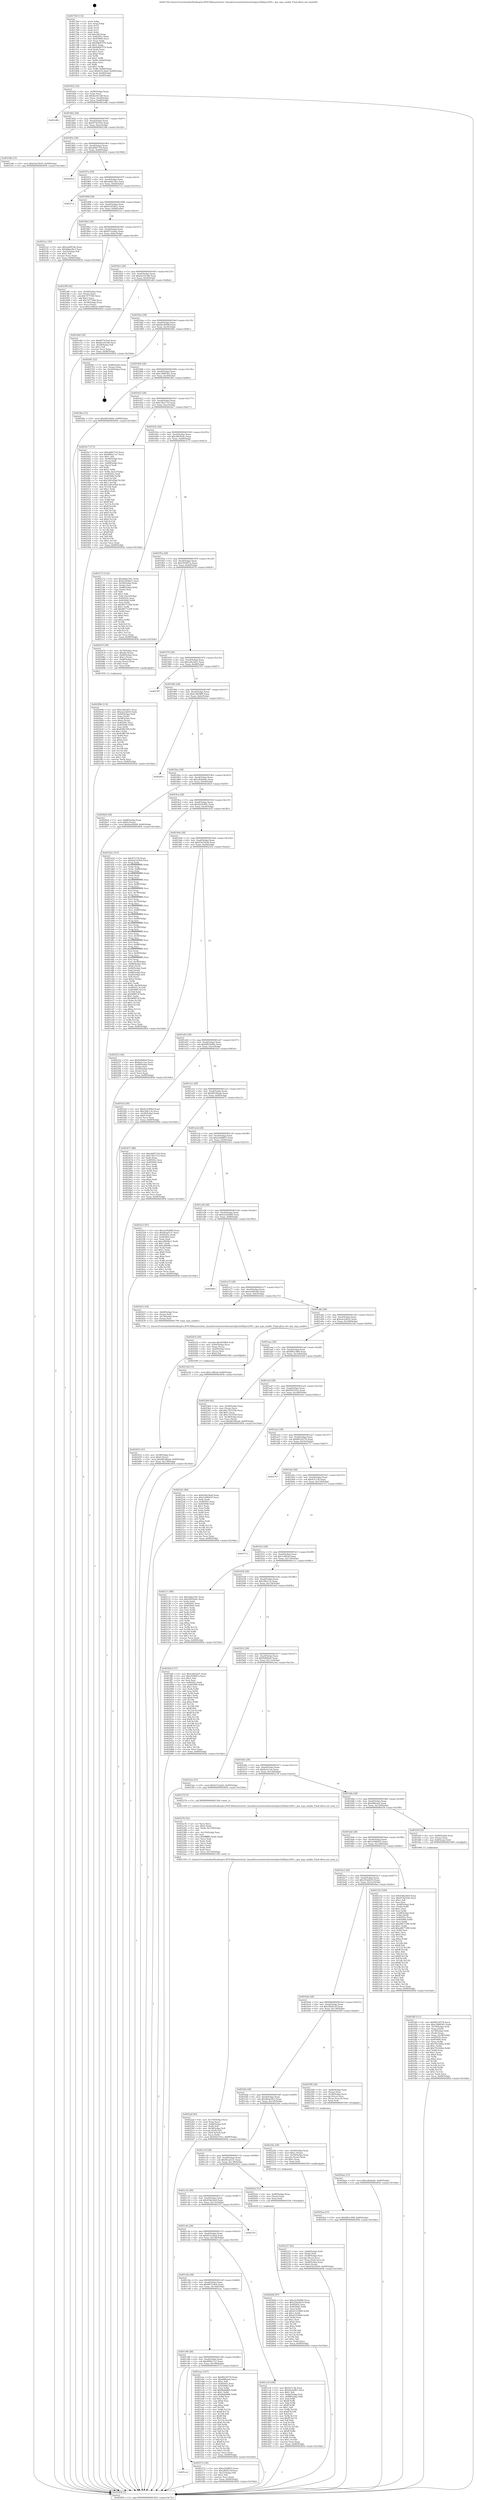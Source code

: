digraph "0x4017b0" {
  label = "0x4017b0 (/mnt/c/Users/mathe/Desktop/tcc/POCII/binaries/extr_linuxdriversnetwirelessintelipw2x00ipw2200.c_ipw_wpa_enable_Final-ollvm.out::main(0))"
  labelloc = "t"
  node[shape=record]

  Entry [label="",width=0.3,height=0.3,shape=circle,fillcolor=black,style=filled]
  "0x401822" [label="{
     0x401822 [32]\l
     | [instrs]\l
     &nbsp;&nbsp;0x401822 \<+6\>: mov -0x90(%rbp),%eax\l
     &nbsp;&nbsp;0x401828 \<+2\>: mov %eax,%ecx\l
     &nbsp;&nbsp;0x40182a \<+6\>: sub $0x8ec921d8,%ecx\l
     &nbsp;&nbsp;0x401830 \<+6\>: mov %eax,-0xa4(%rbp)\l
     &nbsp;&nbsp;0x401836 \<+6\>: mov %ecx,-0xa8(%rbp)\l
     &nbsp;&nbsp;0x40183c \<+6\>: je 0000000000401e8b \<main+0x6db\>\l
  }"]
  "0x401e8b" [label="{
     0x401e8b\l
  }", style=dashed]
  "0x401842" [label="{
     0x401842 [28]\l
     | [instrs]\l
     &nbsp;&nbsp;0x401842 \<+5\>: jmp 0000000000401847 \<main+0x97\>\l
     &nbsp;&nbsp;0x401847 \<+6\>: mov -0xa4(%rbp),%eax\l
     &nbsp;&nbsp;0x40184d \<+5\>: sub $0x975b524e,%eax\l
     &nbsp;&nbsp;0x401852 \<+6\>: mov %eax,-0xac(%rbp)\l
     &nbsp;&nbsp;0x401858 \<+6\>: je 00000000004023db \<main+0xc2b\>\l
  }"]
  Exit [label="",width=0.3,height=0.3,shape=circle,fillcolor=black,style=filled,peripheries=2]
  "0x4023db" [label="{
     0x4023db [15]\l
     | [instrs]\l
     &nbsp;&nbsp;0x4023db \<+10\>: movl $0xd3a55b50,-0x90(%rbp)\l
     &nbsp;&nbsp;0x4023e5 \<+5\>: jmp 000000000040285b \<main+0x10ab\>\l
  }"]
  "0x40185e" [label="{
     0x40185e [28]\l
     | [instrs]\l
     &nbsp;&nbsp;0x40185e \<+5\>: jmp 0000000000401863 \<main+0xb3\>\l
     &nbsp;&nbsp;0x401863 \<+6\>: mov -0xa4(%rbp),%eax\l
     &nbsp;&nbsp;0x401869 \<+5\>: sub $0xabf45724,%eax\l
     &nbsp;&nbsp;0x40186e \<+6\>: mov %eax,-0xb0(%rbp)\l
     &nbsp;&nbsp;0x401874 \<+6\>: je 000000000040281d \<main+0x106d\>\l
  }"]
  "0x40264d" [label="{
     0x40264d [97]\l
     | [instrs]\l
     &nbsp;&nbsp;0x40264d \<+5\>: mov $0xe2c82689,%ecx\l
     &nbsp;&nbsp;0x402652 \<+5\>: mov $0x250a4b7d,%edx\l
     &nbsp;&nbsp;0x402657 \<+7\>: mov 0x40505c,%esi\l
     &nbsp;&nbsp;0x40265e \<+8\>: mov 0x405060,%r8d\l
     &nbsp;&nbsp;0x402666 \<+3\>: mov %esi,%r9d\l
     &nbsp;&nbsp;0x402669 \<+7\>: add $0x4531f469,%r9d\l
     &nbsp;&nbsp;0x402670 \<+4\>: sub $0x1,%r9d\l
     &nbsp;&nbsp;0x402674 \<+7\>: sub $0x4531f469,%r9d\l
     &nbsp;&nbsp;0x40267b \<+4\>: imul %r9d,%esi\l
     &nbsp;&nbsp;0x40267f \<+3\>: and $0x1,%esi\l
     &nbsp;&nbsp;0x402682 \<+3\>: cmp $0x0,%esi\l
     &nbsp;&nbsp;0x402685 \<+4\>: sete %r10b\l
     &nbsp;&nbsp;0x402689 \<+4\>: cmp $0xa,%r8d\l
     &nbsp;&nbsp;0x40268d \<+4\>: setl %r11b\l
     &nbsp;&nbsp;0x402691 \<+3\>: mov %r10b,%bl\l
     &nbsp;&nbsp;0x402694 \<+3\>: and %r11b,%bl\l
     &nbsp;&nbsp;0x402697 \<+3\>: xor %r11b,%r10b\l
     &nbsp;&nbsp;0x40269a \<+3\>: or %r10b,%bl\l
     &nbsp;&nbsp;0x40269d \<+3\>: test $0x1,%bl\l
     &nbsp;&nbsp;0x4026a0 \<+3\>: cmovne %edx,%ecx\l
     &nbsp;&nbsp;0x4026a3 \<+6\>: mov %ecx,-0x90(%rbp)\l
     &nbsp;&nbsp;0x4026a9 \<+5\>: jmp 000000000040285b \<main+0x10ab\>\l
  }"]
  "0x40281d" [label="{
     0x40281d\l
  }", style=dashed]
  "0x40187a" [label="{
     0x40187a [28]\l
     | [instrs]\l
     &nbsp;&nbsp;0x40187a \<+5\>: jmp 000000000040187f \<main+0xcf\>\l
     &nbsp;&nbsp;0x40187f \<+6\>: mov -0xa4(%rbp),%eax\l
     &nbsp;&nbsp;0x401885 \<+5\>: sub $0xadda15b1,%eax\l
     &nbsp;&nbsp;0x40188a \<+6\>: mov %eax,-0xb4(%rbp)\l
     &nbsp;&nbsp;0x401890 \<+6\>: je 00000000004027ce \<main+0x101e\>\l
  }"]
  "0x4025aa" [label="{
     0x4025aa [15]\l
     | [instrs]\l
     &nbsp;&nbsp;0x4025aa \<+10\>: movl $0xf061c999,-0x90(%rbp)\l
     &nbsp;&nbsp;0x4025b4 \<+5\>: jmp 000000000040285b \<main+0x10ab\>\l
  }"]
  "0x4027ce" [label="{
     0x4027ce\l
  }", style=dashed]
  "0x401896" [label="{
     0x401896 [28]\l
     | [instrs]\l
     &nbsp;&nbsp;0x401896 \<+5\>: jmp 000000000040189b \<main+0xeb\>\l
     &nbsp;&nbsp;0x40189b \<+6\>: mov -0xa4(%rbp),%eax\l
     &nbsp;&nbsp;0x4018a1 \<+5\>: sub $0xb1d5db21,%eax\l
     &nbsp;&nbsp;0x4018a6 \<+6\>: mov %eax,-0xb8(%rbp)\l
     &nbsp;&nbsp;0x4018ac \<+6\>: je 00000000004021ec \<main+0xa3c\>\l
  }"]
  "0x401ca2" [label="{
     0x401ca2\l
  }", style=dashed]
  "0x4021ec" [label="{
     0x4021ec [30]\l
     | [instrs]\l
     &nbsp;&nbsp;0x4021ec \<+5\>: mov $0xea4f41bb,%eax\l
     &nbsp;&nbsp;0x4021f1 \<+5\>: mov $0x4bba39c3,%ecx\l
     &nbsp;&nbsp;0x4021f6 \<+3\>: mov -0x22(%rbp),%dl\l
     &nbsp;&nbsp;0x4021f9 \<+3\>: test $0x1,%dl\l
     &nbsp;&nbsp;0x4021fc \<+3\>: cmovne %ecx,%eax\l
     &nbsp;&nbsp;0x4021ff \<+6\>: mov %eax,-0x90(%rbp)\l
     &nbsp;&nbsp;0x402205 \<+5\>: jmp 000000000040285b \<main+0x10ab\>\l
  }"]
  "0x4018b2" [label="{
     0x4018b2 [28]\l
     | [instrs]\l
     &nbsp;&nbsp;0x4018b2 \<+5\>: jmp 00000000004018b7 \<main+0x107\>\l
     &nbsp;&nbsp;0x4018b7 \<+6\>: mov -0xa4(%rbp),%eax\l
     &nbsp;&nbsp;0x4018bd \<+5\>: sub $0xb57a2ab2,%eax\l
     &nbsp;&nbsp;0x4018c2 \<+6\>: mov %eax,-0xbc(%rbp)\l
     &nbsp;&nbsp;0x4018c8 \<+6\>: je 00000000004023f9 \<main+0xc49\>\l
  }"]
  "0x402572" [label="{
     0x402572 [30]\l
     | [instrs]\l
     &nbsp;&nbsp;0x402572 \<+5\>: mov $0xe24d8f55,%eax\l
     &nbsp;&nbsp;0x402577 \<+5\>: mov $0x2fbd5c5f,%ecx\l
     &nbsp;&nbsp;0x40257c \<+3\>: mov -0x21(%rbp),%dl\l
     &nbsp;&nbsp;0x40257f \<+3\>: test $0x1,%dl\l
     &nbsp;&nbsp;0x402582 \<+3\>: cmovne %ecx,%eax\l
     &nbsp;&nbsp;0x402585 \<+6\>: mov %eax,-0x90(%rbp)\l
     &nbsp;&nbsp;0x40258b \<+5\>: jmp 000000000040285b \<main+0x10ab\>\l
  }"]
  "0x4023f9" [label="{
     0x4023f9 [42]\l
     | [instrs]\l
     &nbsp;&nbsp;0x4023f9 \<+4\>: mov -0x58(%rbp),%rax\l
     &nbsp;&nbsp;0x4023fd \<+2\>: mov (%rax),%ecx\l
     &nbsp;&nbsp;0x4023ff \<+6\>: sub $0x7077569,%ecx\l
     &nbsp;&nbsp;0x402405 \<+3\>: add $0x1,%ecx\l
     &nbsp;&nbsp;0x402408 \<+6\>: add $0x7077569,%ecx\l
     &nbsp;&nbsp;0x40240e \<+4\>: mov -0x58(%rbp),%rax\l
     &nbsp;&nbsp;0x402412 \<+2\>: mov %ecx,(%rax)\l
     &nbsp;&nbsp;0x402414 \<+10\>: movl $0x1c962af,-0x90(%rbp)\l
     &nbsp;&nbsp;0x40241e \<+5\>: jmp 000000000040285b \<main+0x10ab\>\l
  }"]
  "0x4018ce" [label="{
     0x4018ce [28]\l
     | [instrs]\l
     &nbsp;&nbsp;0x4018ce \<+5\>: jmp 00000000004018d3 \<main+0x123\>\l
     &nbsp;&nbsp;0x4018d3 \<+6\>: mov -0xa4(%rbp),%eax\l
     &nbsp;&nbsp;0x4018d9 \<+5\>: sub $0xba21b34d,%eax\l
     &nbsp;&nbsp;0x4018de \<+6\>: mov %eax,-0xc0(%rbp)\l
     &nbsp;&nbsp;0x4018e4 \<+6\>: je 0000000000401e6d \<main+0x6bd\>\l
  }"]
  "0x402452" [label="{
     0x402452 [31]\l
     | [instrs]\l
     &nbsp;&nbsp;0x402452 \<+4\>: mov -0x38(%rbp),%rcx\l
     &nbsp;&nbsp;0x402456 \<+6\>: movl $0x0,(%rcx)\l
     &nbsp;&nbsp;0x40245c \<+10\>: movl $0xd8196eab,-0x90(%rbp)\l
     &nbsp;&nbsp;0x402466 \<+6\>: mov %eax,-0x158(%rbp)\l
     &nbsp;&nbsp;0x40246c \<+5\>: jmp 000000000040285b \<main+0x10ab\>\l
  }"]
  "0x401e6d" [label="{
     0x401e6d [30]\l
     | [instrs]\l
     &nbsp;&nbsp;0x401e6d \<+5\>: mov $0x6875c9e4,%eax\l
     &nbsp;&nbsp;0x401e72 \<+5\>: mov $0x8ec921d8,%ecx\l
     &nbsp;&nbsp;0x401e77 \<+3\>: mov -0x29(%rbp),%dl\l
     &nbsp;&nbsp;0x401e7a \<+3\>: test $0x1,%dl\l
     &nbsp;&nbsp;0x401e7d \<+3\>: cmovne %ecx,%eax\l
     &nbsp;&nbsp;0x401e80 \<+6\>: mov %eax,-0x90(%rbp)\l
     &nbsp;&nbsp;0x401e86 \<+5\>: jmp 000000000040285b \<main+0x10ab\>\l
  }"]
  "0x4018ea" [label="{
     0x4018ea [28]\l
     | [instrs]\l
     &nbsp;&nbsp;0x4018ea \<+5\>: jmp 00000000004018ef \<main+0x13f\>\l
     &nbsp;&nbsp;0x4018ef \<+6\>: mov -0xa4(%rbp),%eax\l
     &nbsp;&nbsp;0x4018f5 \<+5\>: sub $0xbbc90d9f,%eax\l
     &nbsp;&nbsp;0x4018fa \<+6\>: mov %eax,-0xc4(%rbp)\l
     &nbsp;&nbsp;0x401900 \<+6\>: je 00000000004026fc \<main+0xf4c\>\l
  }"]
  "0x402435" [label="{
     0x402435 [29]\l
     | [instrs]\l
     &nbsp;&nbsp;0x402435 \<+10\>: movabs $0x4030b6,%rdi\l
     &nbsp;&nbsp;0x40243f \<+4\>: mov -0x40(%rbp),%rcx\l
     &nbsp;&nbsp;0x402443 \<+2\>: mov %eax,(%rcx)\l
     &nbsp;&nbsp;0x402445 \<+4\>: mov -0x40(%rbp),%rcx\l
     &nbsp;&nbsp;0x402449 \<+2\>: mov (%rcx),%esi\l
     &nbsp;&nbsp;0x40244b \<+2\>: mov $0x0,%al\l
     &nbsp;&nbsp;0x40244d \<+5\>: call 0000000000401040 \<printf@plt\>\l
     | [calls]\l
     &nbsp;&nbsp;0x401040 \{1\} (unknown)\l
  }"]
  "0x4026fc" [label="{
     0x4026fc [22]\l
     | [instrs]\l
     &nbsp;&nbsp;0x4026fc \<+7\>: mov -0x88(%rbp),%rax\l
     &nbsp;&nbsp;0x402703 \<+2\>: mov (%rax),%eax\l
     &nbsp;&nbsp;0x402705 \<+4\>: lea -0x20(%rbp),%rsp\l
     &nbsp;&nbsp;0x402709 \<+1\>: pop %rbx\l
     &nbsp;&nbsp;0x40270a \<+2\>: pop %r12\l
     &nbsp;&nbsp;0x40270c \<+2\>: pop %r14\l
     &nbsp;&nbsp;0x40270e \<+2\>: pop %r15\l
     &nbsp;&nbsp;0x402710 \<+1\>: pop %rbp\l
     &nbsp;&nbsp;0x402711 \<+1\>: ret\l
  }"]
  "0x401906" [label="{
     0x401906 [28]\l
     | [instrs]\l
     &nbsp;&nbsp;0x401906 \<+5\>: jmp 000000000040190b \<main+0x15b\>\l
     &nbsp;&nbsp;0x40190b \<+6\>: mov -0xa4(%rbp),%eax\l
     &nbsp;&nbsp;0x401911 \<+5\>: sub $0xc3d60561,%eax\l
     &nbsp;&nbsp;0x401916 \<+6\>: mov %eax,-0xc8(%rbp)\l
     &nbsp;&nbsp;0x40191c \<+6\>: je 0000000000401fbe \<main+0x80e\>\l
  }"]
  "0x4022af" [label="{
     0x4022af [45]\l
     | [instrs]\l
     &nbsp;&nbsp;0x4022af \<+6\>: mov -0x154(%rbp),%ecx\l
     &nbsp;&nbsp;0x4022b5 \<+3\>: imul %eax,%ecx\l
     &nbsp;&nbsp;0x4022b8 \<+4\>: mov -0x60(%rbp),%r8\l
     &nbsp;&nbsp;0x4022bc \<+3\>: mov (%r8),%r8\l
     &nbsp;&nbsp;0x4022bf \<+4\>: mov -0x58(%rbp),%r9\l
     &nbsp;&nbsp;0x4022c3 \<+3\>: movslq (%r9),%r9\l
     &nbsp;&nbsp;0x4022c6 \<+4\>: mov (%r8,%r9,8),%r8\l
     &nbsp;&nbsp;0x4022ca \<+3\>: mov %ecx,(%r8)\l
     &nbsp;&nbsp;0x4022cd \<+10\>: movl $0xf563101e,-0x90(%rbp)\l
     &nbsp;&nbsp;0x4022d7 \<+5\>: jmp 000000000040285b \<main+0x10ab\>\l
  }"]
  "0x401fbe" [label="{
     0x401fbe [15]\l
     | [instrs]\l
     &nbsp;&nbsp;0x401fbe \<+10\>: movl $0xd403dd0a,-0x90(%rbp)\l
     &nbsp;&nbsp;0x401fc8 \<+5\>: jmp 000000000040285b \<main+0x10ab\>\l
  }"]
  "0x401922" [label="{
     0x401922 [28]\l
     | [instrs]\l
     &nbsp;&nbsp;0x401922 \<+5\>: jmp 0000000000401927 \<main+0x177\>\l
     &nbsp;&nbsp;0x401927 \<+6\>: mov -0xa4(%rbp),%eax\l
     &nbsp;&nbsp;0x40192d \<+5\>: sub $0xc3fa1733,%eax\l
     &nbsp;&nbsp;0x401932 \<+6\>: mov %eax,-0xcc(%rbp)\l
     &nbsp;&nbsp;0x401938 \<+6\>: je 00000000004024c7 \<main+0xd17\>\l
  }"]
  "0x40227b" [label="{
     0x40227b [52]\l
     | [instrs]\l
     &nbsp;&nbsp;0x40227b \<+2\>: xor %ecx,%ecx\l
     &nbsp;&nbsp;0x40227d \<+5\>: mov $0x2,%edx\l
     &nbsp;&nbsp;0x402282 \<+6\>: mov %edx,-0x150(%rbp)\l
     &nbsp;&nbsp;0x402288 \<+1\>: cltd\l
     &nbsp;&nbsp;0x402289 \<+6\>: mov -0x150(%rbp),%esi\l
     &nbsp;&nbsp;0x40228f \<+2\>: idiv %esi\l
     &nbsp;&nbsp;0x402291 \<+6\>: imul $0xfffffffe,%edx,%edx\l
     &nbsp;&nbsp;0x402297 \<+2\>: mov %ecx,%edi\l
     &nbsp;&nbsp;0x402299 \<+2\>: sub %edx,%edi\l
     &nbsp;&nbsp;0x40229b \<+2\>: mov %ecx,%edx\l
     &nbsp;&nbsp;0x40229d \<+3\>: sub $0x1,%edx\l
     &nbsp;&nbsp;0x4022a0 \<+2\>: add %edx,%edi\l
     &nbsp;&nbsp;0x4022a2 \<+2\>: sub %edi,%ecx\l
     &nbsp;&nbsp;0x4022a4 \<+6\>: mov %ecx,-0x154(%rbp)\l
     &nbsp;&nbsp;0x4022aa \<+5\>: call 0000000000401160 \<next_i\>\l
     | [calls]\l
     &nbsp;&nbsp;0x401160 \{1\} (/mnt/c/Users/mathe/Desktop/tcc/POCII/binaries/extr_linuxdriversnetwirelessintelipw2x00ipw2200.c_ipw_wpa_enable_Final-ollvm.out::next_i)\l
  }"]
  "0x4024c7" [label="{
     0x4024c7 [171]\l
     | [instrs]\l
     &nbsp;&nbsp;0x4024c7 \<+5\>: mov $0xabf45724,%eax\l
     &nbsp;&nbsp;0x4024cc \<+5\>: mov $0x6992c7a7,%ecx\l
     &nbsp;&nbsp;0x4024d1 \<+2\>: mov $0x1,%dl\l
     &nbsp;&nbsp;0x4024d3 \<+4\>: mov -0x38(%rbp),%rsi\l
     &nbsp;&nbsp;0x4024d7 \<+2\>: mov (%rsi),%edi\l
     &nbsp;&nbsp;0x4024d9 \<+4\>: mov -0x68(%rbp),%rsi\l
     &nbsp;&nbsp;0x4024dd \<+2\>: cmp (%rsi),%edi\l
     &nbsp;&nbsp;0x4024df \<+4\>: setl %r8b\l
     &nbsp;&nbsp;0x4024e3 \<+4\>: and $0x1,%r8b\l
     &nbsp;&nbsp;0x4024e7 \<+4\>: mov %r8b,-0x21(%rbp)\l
     &nbsp;&nbsp;0x4024eb \<+7\>: mov 0x40505c,%edi\l
     &nbsp;&nbsp;0x4024f2 \<+8\>: mov 0x405060,%r9d\l
     &nbsp;&nbsp;0x4024fa \<+3\>: mov %edi,%r10d\l
     &nbsp;&nbsp;0x4024fd \<+7\>: sub $0x1d91d5bd,%r10d\l
     &nbsp;&nbsp;0x402504 \<+4\>: sub $0x1,%r10d\l
     &nbsp;&nbsp;0x402508 \<+7\>: add $0x1d91d5bd,%r10d\l
     &nbsp;&nbsp;0x40250f \<+4\>: imul %r10d,%edi\l
     &nbsp;&nbsp;0x402513 \<+3\>: and $0x1,%edi\l
     &nbsp;&nbsp;0x402516 \<+3\>: cmp $0x0,%edi\l
     &nbsp;&nbsp;0x402519 \<+4\>: sete %r8b\l
     &nbsp;&nbsp;0x40251d \<+4\>: cmp $0xa,%r9d\l
     &nbsp;&nbsp;0x402521 \<+4\>: setl %r11b\l
     &nbsp;&nbsp;0x402525 \<+3\>: mov %r8b,%bl\l
     &nbsp;&nbsp;0x402528 \<+3\>: xor $0xff,%bl\l
     &nbsp;&nbsp;0x40252b \<+3\>: mov %r11b,%r14b\l
     &nbsp;&nbsp;0x40252e \<+4\>: xor $0xff,%r14b\l
     &nbsp;&nbsp;0x402532 \<+3\>: xor $0x0,%dl\l
     &nbsp;&nbsp;0x402535 \<+3\>: mov %bl,%r15b\l
     &nbsp;&nbsp;0x402538 \<+4\>: and $0x0,%r15b\l
     &nbsp;&nbsp;0x40253c \<+3\>: and %dl,%r8b\l
     &nbsp;&nbsp;0x40253f \<+3\>: mov %r14b,%r12b\l
     &nbsp;&nbsp;0x402542 \<+4\>: and $0x0,%r12b\l
     &nbsp;&nbsp;0x402546 \<+3\>: and %dl,%r11b\l
     &nbsp;&nbsp;0x402549 \<+3\>: or %r8b,%r15b\l
     &nbsp;&nbsp;0x40254c \<+3\>: or %r11b,%r12b\l
     &nbsp;&nbsp;0x40254f \<+3\>: xor %r12b,%r15b\l
     &nbsp;&nbsp;0x402552 \<+3\>: or %r14b,%bl\l
     &nbsp;&nbsp;0x402555 \<+3\>: xor $0xff,%bl\l
     &nbsp;&nbsp;0x402558 \<+3\>: or $0x0,%dl\l
     &nbsp;&nbsp;0x40255b \<+2\>: and %dl,%bl\l
     &nbsp;&nbsp;0x40255d \<+3\>: or %bl,%r15b\l
     &nbsp;&nbsp;0x402560 \<+4\>: test $0x1,%r15b\l
     &nbsp;&nbsp;0x402564 \<+3\>: cmovne %ecx,%eax\l
     &nbsp;&nbsp;0x402567 \<+6\>: mov %eax,-0x90(%rbp)\l
     &nbsp;&nbsp;0x40256d \<+5\>: jmp 000000000040285b \<main+0x10ab\>\l
  }"]
  "0x40193e" [label="{
     0x40193e [28]\l
     | [instrs]\l
     &nbsp;&nbsp;0x40193e \<+5\>: jmp 0000000000401943 \<main+0x193\>\l
     &nbsp;&nbsp;0x401943 \<+6\>: mov -0xa4(%rbp),%eax\l
     &nbsp;&nbsp;0x401949 \<+5\>: sub $0xc6950c6c,%eax\l
     &nbsp;&nbsp;0x40194e \<+6\>: mov %eax,-0xd0(%rbp)\l
     &nbsp;&nbsp;0x401954 \<+6\>: je 0000000000402172 \<main+0x9c2\>\l
  }"]
  "0x402227" [label="{
     0x402227 [43]\l
     | [instrs]\l
     &nbsp;&nbsp;0x402227 \<+4\>: mov -0x60(%rbp),%rdi\l
     &nbsp;&nbsp;0x40222b \<+3\>: mov (%rdi),%rdi\l
     &nbsp;&nbsp;0x40222e \<+4\>: mov -0x58(%rbp),%rcx\l
     &nbsp;&nbsp;0x402232 \<+3\>: movslq (%rcx),%rcx\l
     &nbsp;&nbsp;0x402235 \<+4\>: mov %rax,(%rdi,%rcx,8)\l
     &nbsp;&nbsp;0x402239 \<+4\>: mov -0x48(%rbp),%rax\l
     &nbsp;&nbsp;0x40223d \<+6\>: movl $0x0,(%rax)\l
     &nbsp;&nbsp;0x402243 \<+10\>: movl $0xd3a55b50,-0x90(%rbp)\l
     &nbsp;&nbsp;0x40224d \<+5\>: jmp 000000000040285b \<main+0x10ab\>\l
  }"]
  "0x402172" [label="{
     0x402172 [122]\l
     | [instrs]\l
     &nbsp;&nbsp;0x402172 \<+5\>: mov $0xadda15b1,%eax\l
     &nbsp;&nbsp;0x402177 \<+5\>: mov $0xb1d5db21,%ecx\l
     &nbsp;&nbsp;0x40217c \<+4\>: mov -0x58(%rbp),%rdx\l
     &nbsp;&nbsp;0x402180 \<+2\>: mov (%rdx),%esi\l
     &nbsp;&nbsp;0x402182 \<+4\>: mov -0x68(%rbp),%rdx\l
     &nbsp;&nbsp;0x402186 \<+2\>: cmp (%rdx),%esi\l
     &nbsp;&nbsp;0x402188 \<+4\>: setl %dil\l
     &nbsp;&nbsp;0x40218c \<+4\>: and $0x1,%dil\l
     &nbsp;&nbsp;0x402190 \<+4\>: mov %dil,-0x22(%rbp)\l
     &nbsp;&nbsp;0x402194 \<+7\>: mov 0x40505c,%esi\l
     &nbsp;&nbsp;0x40219b \<+8\>: mov 0x405060,%r8d\l
     &nbsp;&nbsp;0x4021a3 \<+3\>: mov %esi,%r9d\l
     &nbsp;&nbsp;0x4021a6 \<+7\>: sub $0x90771208,%r9d\l
     &nbsp;&nbsp;0x4021ad \<+4\>: sub $0x1,%r9d\l
     &nbsp;&nbsp;0x4021b1 \<+7\>: add $0x90771208,%r9d\l
     &nbsp;&nbsp;0x4021b8 \<+4\>: imul %r9d,%esi\l
     &nbsp;&nbsp;0x4021bc \<+3\>: and $0x1,%esi\l
     &nbsp;&nbsp;0x4021bf \<+3\>: cmp $0x0,%esi\l
     &nbsp;&nbsp;0x4021c2 \<+4\>: sete %dil\l
     &nbsp;&nbsp;0x4021c6 \<+4\>: cmp $0xa,%r8d\l
     &nbsp;&nbsp;0x4021ca \<+4\>: setl %r10b\l
     &nbsp;&nbsp;0x4021ce \<+3\>: mov %dil,%r11b\l
     &nbsp;&nbsp;0x4021d1 \<+3\>: and %r10b,%r11b\l
     &nbsp;&nbsp;0x4021d4 \<+3\>: xor %r10b,%dil\l
     &nbsp;&nbsp;0x4021d7 \<+3\>: or %dil,%r11b\l
     &nbsp;&nbsp;0x4021da \<+4\>: test $0x1,%r11b\l
     &nbsp;&nbsp;0x4021de \<+3\>: cmovne %ecx,%eax\l
     &nbsp;&nbsp;0x4021e1 \<+6\>: mov %eax,-0x90(%rbp)\l
     &nbsp;&nbsp;0x4021e7 \<+5\>: jmp 000000000040285b \<main+0x10ab\>\l
  }"]
  "0x40195a" [label="{
     0x40195a [28]\l
     | [instrs]\l
     &nbsp;&nbsp;0x40195a \<+5\>: jmp 000000000040195f \<main+0x1af\>\l
     &nbsp;&nbsp;0x40195f \<+6\>: mov -0xa4(%rbp),%eax\l
     &nbsp;&nbsp;0x401965 \<+5\>: sub $0xc930f47a,%eax\l
     &nbsp;&nbsp;0x40196a \<+6\>: mov %eax,-0xd4(%rbp)\l
     &nbsp;&nbsp;0x401970 \<+6\>: je 0000000000402074 \<main+0x8c4\>\l
  }"]
  "0x40209b" [label="{
     0x40209b [114]\l
     | [instrs]\l
     &nbsp;&nbsp;0x40209b \<+5\>: mov $0xca9e3d31,%ecx\l
     &nbsp;&nbsp;0x4020a0 \<+5\>: mov $0xeac2dd16,%edx\l
     &nbsp;&nbsp;0x4020a5 \<+4\>: mov -0x60(%rbp),%rdi\l
     &nbsp;&nbsp;0x4020a9 \<+3\>: mov %rax,(%rdi)\l
     &nbsp;&nbsp;0x4020ac \<+4\>: mov -0x58(%rbp),%rax\l
     &nbsp;&nbsp;0x4020b0 \<+6\>: movl $0x0,(%rax)\l
     &nbsp;&nbsp;0x4020b6 \<+7\>: mov 0x40505c,%esi\l
     &nbsp;&nbsp;0x4020bd \<+8\>: mov 0x405060,%r8d\l
     &nbsp;&nbsp;0x4020c5 \<+3\>: mov %esi,%r9d\l
     &nbsp;&nbsp;0x4020c8 \<+7\>: add $0x83ffe769,%r9d\l
     &nbsp;&nbsp;0x4020cf \<+4\>: sub $0x1,%r9d\l
     &nbsp;&nbsp;0x4020d3 \<+7\>: sub $0x83ffe769,%r9d\l
     &nbsp;&nbsp;0x4020da \<+4\>: imul %r9d,%esi\l
     &nbsp;&nbsp;0x4020de \<+3\>: and $0x1,%esi\l
     &nbsp;&nbsp;0x4020e1 \<+3\>: cmp $0x0,%esi\l
     &nbsp;&nbsp;0x4020e4 \<+4\>: sete %r10b\l
     &nbsp;&nbsp;0x4020e8 \<+4\>: cmp $0xa,%r8d\l
     &nbsp;&nbsp;0x4020ec \<+4\>: setl %r11b\l
     &nbsp;&nbsp;0x4020f0 \<+3\>: mov %r10b,%bl\l
     &nbsp;&nbsp;0x4020f3 \<+3\>: and %r11b,%bl\l
     &nbsp;&nbsp;0x4020f6 \<+3\>: xor %r11b,%r10b\l
     &nbsp;&nbsp;0x4020f9 \<+3\>: or %r10b,%bl\l
     &nbsp;&nbsp;0x4020fc \<+3\>: test $0x1,%bl\l
     &nbsp;&nbsp;0x4020ff \<+3\>: cmovne %edx,%ecx\l
     &nbsp;&nbsp;0x402102 \<+6\>: mov %ecx,-0x90(%rbp)\l
     &nbsp;&nbsp;0x402108 \<+5\>: jmp 000000000040285b \<main+0x10ab\>\l
  }"]
  "0x402074" [label="{
     0x402074 [39]\l
     | [instrs]\l
     &nbsp;&nbsp;0x402074 \<+4\>: mov -0x70(%rbp),%rax\l
     &nbsp;&nbsp;0x402078 \<+6\>: movl $0x64,(%rax)\l
     &nbsp;&nbsp;0x40207e \<+4\>: mov -0x68(%rbp),%rax\l
     &nbsp;&nbsp;0x402082 \<+6\>: movl $0x1,(%rax)\l
     &nbsp;&nbsp;0x402088 \<+4\>: mov -0x68(%rbp),%rax\l
     &nbsp;&nbsp;0x40208c \<+3\>: movslq (%rax),%rax\l
     &nbsp;&nbsp;0x40208f \<+4\>: shl $0x3,%rax\l
     &nbsp;&nbsp;0x402093 \<+3\>: mov %rax,%rdi\l
     &nbsp;&nbsp;0x402096 \<+5\>: call 0000000000401050 \<malloc@plt\>\l
     | [calls]\l
     &nbsp;&nbsp;0x401050 \{1\} (unknown)\l
  }"]
  "0x401976" [label="{
     0x401976 [28]\l
     | [instrs]\l
     &nbsp;&nbsp;0x401976 \<+5\>: jmp 000000000040197b \<main+0x1cb\>\l
     &nbsp;&nbsp;0x40197b \<+6\>: mov -0xa4(%rbp),%eax\l
     &nbsp;&nbsp;0x401981 \<+5\>: sub $0xca9e3d31,%eax\l
     &nbsp;&nbsp;0x401986 \<+6\>: mov %eax,-0xd8(%rbp)\l
     &nbsp;&nbsp;0x40198c \<+6\>: je 0000000000402787 \<main+0xfd7\>\l
  }"]
  "0x401f4f" [label="{
     0x401f4f [111]\l
     | [instrs]\l
     &nbsp;&nbsp;0x401f4f \<+5\>: mov $0xf8224578,%ecx\l
     &nbsp;&nbsp;0x401f54 \<+5\>: mov $0xc3d60561,%edx\l
     &nbsp;&nbsp;0x401f59 \<+4\>: mov -0x78(%rbp),%rdi\l
     &nbsp;&nbsp;0x401f5d \<+2\>: mov %eax,(%rdi)\l
     &nbsp;&nbsp;0x401f5f \<+4\>: mov -0x78(%rbp),%rdi\l
     &nbsp;&nbsp;0x401f63 \<+2\>: mov (%rdi),%eax\l
     &nbsp;&nbsp;0x401f65 \<+3\>: mov %eax,-0x28(%rbp)\l
     &nbsp;&nbsp;0x401f68 \<+7\>: mov 0x40505c,%eax\l
     &nbsp;&nbsp;0x401f6f \<+7\>: mov 0x405060,%esi\l
     &nbsp;&nbsp;0x401f76 \<+3\>: mov %eax,%r8d\l
     &nbsp;&nbsp;0x401f79 \<+7\>: sub $0x7f21646a,%r8d\l
     &nbsp;&nbsp;0x401f80 \<+4\>: sub $0x1,%r8d\l
     &nbsp;&nbsp;0x401f84 \<+7\>: add $0x7f21646a,%r8d\l
     &nbsp;&nbsp;0x401f8b \<+4\>: imul %r8d,%eax\l
     &nbsp;&nbsp;0x401f8f \<+3\>: and $0x1,%eax\l
     &nbsp;&nbsp;0x401f92 \<+3\>: cmp $0x0,%eax\l
     &nbsp;&nbsp;0x401f95 \<+4\>: sete %r9b\l
     &nbsp;&nbsp;0x401f99 \<+3\>: cmp $0xa,%esi\l
     &nbsp;&nbsp;0x401f9c \<+4\>: setl %r10b\l
     &nbsp;&nbsp;0x401fa0 \<+3\>: mov %r9b,%r11b\l
     &nbsp;&nbsp;0x401fa3 \<+3\>: and %r10b,%r11b\l
     &nbsp;&nbsp;0x401fa6 \<+3\>: xor %r10b,%r9b\l
     &nbsp;&nbsp;0x401fa9 \<+3\>: or %r9b,%r11b\l
     &nbsp;&nbsp;0x401fac \<+4\>: test $0x1,%r11b\l
     &nbsp;&nbsp;0x401fb0 \<+3\>: cmovne %edx,%ecx\l
     &nbsp;&nbsp;0x401fb3 \<+6\>: mov %ecx,-0x90(%rbp)\l
     &nbsp;&nbsp;0x401fb9 \<+5\>: jmp 000000000040285b \<main+0x10ab\>\l
  }"]
  "0x402787" [label="{
     0x402787\l
  }", style=dashed]
  "0x401992" [label="{
     0x401992 [28]\l
     | [instrs]\l
     &nbsp;&nbsp;0x401992 \<+5\>: jmp 0000000000401997 \<main+0x1e7\>\l
     &nbsp;&nbsp;0x401997 \<+6\>: mov -0xa4(%rbp),%eax\l
     &nbsp;&nbsp;0x40199d \<+5\>: sub $0xcc963f68,%eax\l
     &nbsp;&nbsp;0x4019a2 \<+6\>: mov %eax,-0xdc(%rbp)\l
     &nbsp;&nbsp;0x4019a8 \<+6\>: je 00000000004026cc \<main+0xf1c\>\l
  }"]
  "0x401c86" [label="{
     0x401c86 [28]\l
     | [instrs]\l
     &nbsp;&nbsp;0x401c86 \<+5\>: jmp 0000000000401c8b \<main+0x4db\>\l
     &nbsp;&nbsp;0x401c8b \<+6\>: mov -0xa4(%rbp),%eax\l
     &nbsp;&nbsp;0x401c91 \<+5\>: sub $0x6992c7a7,%eax\l
     &nbsp;&nbsp;0x401c96 \<+6\>: mov %eax,-0x148(%rbp)\l
     &nbsp;&nbsp;0x401c9c \<+6\>: je 0000000000402572 \<main+0xdc2\>\l
  }"]
  "0x4026cc" [label="{
     0x4026cc\l
  }", style=dashed]
  "0x4019ae" [label="{
     0x4019ae [28]\l
     | [instrs]\l
     &nbsp;&nbsp;0x4019ae \<+5\>: jmp 00000000004019b3 \<main+0x203\>\l
     &nbsp;&nbsp;0x4019b3 \<+6\>: mov -0xa4(%rbp),%eax\l
     &nbsp;&nbsp;0x4019b9 \<+5\>: sub $0xcdb4da6c,%eax\l
     &nbsp;&nbsp;0x4019be \<+6\>: mov %eax,-0xe0(%rbp)\l
     &nbsp;&nbsp;0x4019c4 \<+6\>: je 00000000004026e0 \<main+0xf30\>\l
  }"]
  "0x401eac" [label="{
     0x401eac [147]\l
     | [instrs]\l
     &nbsp;&nbsp;0x401eac \<+5\>: mov $0xf8224578,%eax\l
     &nbsp;&nbsp;0x401eb1 \<+5\>: mov $0xd48eacb,%ecx\l
     &nbsp;&nbsp;0x401eb6 \<+2\>: mov $0x1,%dl\l
     &nbsp;&nbsp;0x401eb8 \<+7\>: mov 0x40505c,%esi\l
     &nbsp;&nbsp;0x401ebf \<+7\>: mov 0x405060,%edi\l
     &nbsp;&nbsp;0x401ec6 \<+3\>: mov %esi,%r8d\l
     &nbsp;&nbsp;0x401ec9 \<+7\>: add $0xf6abfd66,%r8d\l
     &nbsp;&nbsp;0x401ed0 \<+4\>: sub $0x1,%r8d\l
     &nbsp;&nbsp;0x401ed4 \<+7\>: sub $0xf6abfd66,%r8d\l
     &nbsp;&nbsp;0x401edb \<+4\>: imul %r8d,%esi\l
     &nbsp;&nbsp;0x401edf \<+3\>: and $0x1,%esi\l
     &nbsp;&nbsp;0x401ee2 \<+3\>: cmp $0x0,%esi\l
     &nbsp;&nbsp;0x401ee5 \<+4\>: sete %r9b\l
     &nbsp;&nbsp;0x401ee9 \<+3\>: cmp $0xa,%edi\l
     &nbsp;&nbsp;0x401eec \<+4\>: setl %r10b\l
     &nbsp;&nbsp;0x401ef0 \<+3\>: mov %r9b,%r11b\l
     &nbsp;&nbsp;0x401ef3 \<+4\>: xor $0xff,%r11b\l
     &nbsp;&nbsp;0x401ef7 \<+3\>: mov %r10b,%bl\l
     &nbsp;&nbsp;0x401efa \<+3\>: xor $0xff,%bl\l
     &nbsp;&nbsp;0x401efd \<+3\>: xor $0x0,%dl\l
     &nbsp;&nbsp;0x401f00 \<+3\>: mov %r11b,%r14b\l
     &nbsp;&nbsp;0x401f03 \<+4\>: and $0x0,%r14b\l
     &nbsp;&nbsp;0x401f07 \<+3\>: and %dl,%r9b\l
     &nbsp;&nbsp;0x401f0a \<+3\>: mov %bl,%r15b\l
     &nbsp;&nbsp;0x401f0d \<+4\>: and $0x0,%r15b\l
     &nbsp;&nbsp;0x401f11 \<+3\>: and %dl,%r10b\l
     &nbsp;&nbsp;0x401f14 \<+3\>: or %r9b,%r14b\l
     &nbsp;&nbsp;0x401f17 \<+3\>: or %r10b,%r15b\l
     &nbsp;&nbsp;0x401f1a \<+3\>: xor %r15b,%r14b\l
     &nbsp;&nbsp;0x401f1d \<+3\>: or %bl,%r11b\l
     &nbsp;&nbsp;0x401f20 \<+4\>: xor $0xff,%r11b\l
     &nbsp;&nbsp;0x401f24 \<+3\>: or $0x0,%dl\l
     &nbsp;&nbsp;0x401f27 \<+3\>: and %dl,%r11b\l
     &nbsp;&nbsp;0x401f2a \<+3\>: or %r11b,%r14b\l
     &nbsp;&nbsp;0x401f2d \<+4\>: test $0x1,%r14b\l
     &nbsp;&nbsp;0x401f31 \<+3\>: cmovne %ecx,%eax\l
     &nbsp;&nbsp;0x401f34 \<+6\>: mov %eax,-0x90(%rbp)\l
     &nbsp;&nbsp;0x401f3a \<+5\>: jmp 000000000040285b \<main+0x10ab\>\l
  }"]
  "0x4026e0" [label="{
     0x4026e0 [28]\l
     | [instrs]\l
     &nbsp;&nbsp;0x4026e0 \<+7\>: mov -0x88(%rbp),%rax\l
     &nbsp;&nbsp;0x4026e7 \<+6\>: movl $0x0,(%rax)\l
     &nbsp;&nbsp;0x4026ed \<+10\>: movl $0xbbc90d9f,-0x90(%rbp)\l
     &nbsp;&nbsp;0x4026f7 \<+5\>: jmp 000000000040285b \<main+0x10ab\>\l
  }"]
  "0x4019ca" [label="{
     0x4019ca [28]\l
     | [instrs]\l
     &nbsp;&nbsp;0x4019ca \<+5\>: jmp 00000000004019cf \<main+0x21f\>\l
     &nbsp;&nbsp;0x4019cf \<+6\>: mov -0xa4(%rbp),%eax\l
     &nbsp;&nbsp;0x4019d5 \<+5\>: sub $0xd2e43f61,%eax\l
     &nbsp;&nbsp;0x4019da \<+6\>: mov %eax,-0xe4(%rbp)\l
     &nbsp;&nbsp;0x4019e0 \<+6\>: je 0000000000401d32 \<main+0x582\>\l
  }"]
  "0x4017b0" [label="{
     0x4017b0 [114]\l
     | [instrs]\l
     &nbsp;&nbsp;0x4017b0 \<+1\>: push %rbp\l
     &nbsp;&nbsp;0x4017b1 \<+3\>: mov %rsp,%rbp\l
     &nbsp;&nbsp;0x4017b4 \<+2\>: push %r15\l
     &nbsp;&nbsp;0x4017b6 \<+2\>: push %r14\l
     &nbsp;&nbsp;0x4017b8 \<+2\>: push %r12\l
     &nbsp;&nbsp;0x4017ba \<+1\>: push %rbx\l
     &nbsp;&nbsp;0x4017bb \<+7\>: sub $0x160,%rsp\l
     &nbsp;&nbsp;0x4017c2 \<+7\>: mov 0x40505c,%eax\l
     &nbsp;&nbsp;0x4017c9 \<+7\>: mov 0x405060,%ecx\l
     &nbsp;&nbsp;0x4017d0 \<+2\>: mov %eax,%edx\l
     &nbsp;&nbsp;0x4017d2 \<+6\>: sub $0x60b97f70,%edx\l
     &nbsp;&nbsp;0x4017d8 \<+3\>: sub $0x1,%edx\l
     &nbsp;&nbsp;0x4017db \<+6\>: add $0x60b97f70,%edx\l
     &nbsp;&nbsp;0x4017e1 \<+3\>: imul %edx,%eax\l
     &nbsp;&nbsp;0x4017e4 \<+3\>: and $0x1,%eax\l
     &nbsp;&nbsp;0x4017e7 \<+3\>: cmp $0x0,%eax\l
     &nbsp;&nbsp;0x4017ea \<+4\>: sete %r8b\l
     &nbsp;&nbsp;0x4017ee \<+4\>: and $0x1,%r8b\l
     &nbsp;&nbsp;0x4017f2 \<+7\>: mov %r8b,-0x8a(%rbp)\l
     &nbsp;&nbsp;0x4017f9 \<+3\>: cmp $0xa,%ecx\l
     &nbsp;&nbsp;0x4017fc \<+4\>: setl %r8b\l
     &nbsp;&nbsp;0x401800 \<+4\>: and $0x1,%r8b\l
     &nbsp;&nbsp;0x401804 \<+7\>: mov %r8b,-0x89(%rbp)\l
     &nbsp;&nbsp;0x40180b \<+10\>: movl $0x653c3bed,-0x90(%rbp)\l
     &nbsp;&nbsp;0x401815 \<+6\>: mov %edi,-0x94(%rbp)\l
     &nbsp;&nbsp;0x40181b \<+7\>: mov %rsi,-0xa0(%rbp)\l
  }"]
  "0x401d32" [label="{
     0x401d32 [315]\l
     | [instrs]\l
     &nbsp;&nbsp;0x401d32 \<+5\>: mov $0x43113b,%eax\l
     &nbsp;&nbsp;0x401d37 \<+5\>: mov $0xba21b34d,%ecx\l
     &nbsp;&nbsp;0x401d3c \<+3\>: mov %rsp,%rdx\l
     &nbsp;&nbsp;0x401d3f \<+4\>: add $0xfffffffffffffff0,%rdx\l
     &nbsp;&nbsp;0x401d43 \<+3\>: mov %rdx,%rsp\l
     &nbsp;&nbsp;0x401d46 \<+7\>: mov %rdx,-0x88(%rbp)\l
     &nbsp;&nbsp;0x401d4d \<+3\>: mov %rsp,%rdx\l
     &nbsp;&nbsp;0x401d50 \<+4\>: add $0xfffffffffffffff0,%rdx\l
     &nbsp;&nbsp;0x401d54 \<+3\>: mov %rdx,%rsp\l
     &nbsp;&nbsp;0x401d57 \<+3\>: mov %rsp,%rsi\l
     &nbsp;&nbsp;0x401d5a \<+4\>: add $0xfffffffffffffff0,%rsi\l
     &nbsp;&nbsp;0x401d5e \<+3\>: mov %rsi,%rsp\l
     &nbsp;&nbsp;0x401d61 \<+4\>: mov %rsi,-0x80(%rbp)\l
     &nbsp;&nbsp;0x401d65 \<+3\>: mov %rsp,%rsi\l
     &nbsp;&nbsp;0x401d68 \<+4\>: add $0xfffffffffffffff0,%rsi\l
     &nbsp;&nbsp;0x401d6c \<+3\>: mov %rsi,%rsp\l
     &nbsp;&nbsp;0x401d6f \<+4\>: mov %rsi,-0x78(%rbp)\l
     &nbsp;&nbsp;0x401d73 \<+3\>: mov %rsp,%rsi\l
     &nbsp;&nbsp;0x401d76 \<+4\>: add $0xfffffffffffffff0,%rsi\l
     &nbsp;&nbsp;0x401d7a \<+3\>: mov %rsi,%rsp\l
     &nbsp;&nbsp;0x401d7d \<+4\>: mov %rsi,-0x70(%rbp)\l
     &nbsp;&nbsp;0x401d81 \<+3\>: mov %rsp,%rsi\l
     &nbsp;&nbsp;0x401d84 \<+4\>: add $0xfffffffffffffff0,%rsi\l
     &nbsp;&nbsp;0x401d88 \<+3\>: mov %rsi,%rsp\l
     &nbsp;&nbsp;0x401d8b \<+4\>: mov %rsi,-0x68(%rbp)\l
     &nbsp;&nbsp;0x401d8f \<+3\>: mov %rsp,%rsi\l
     &nbsp;&nbsp;0x401d92 \<+4\>: add $0xfffffffffffffff0,%rsi\l
     &nbsp;&nbsp;0x401d96 \<+3\>: mov %rsi,%rsp\l
     &nbsp;&nbsp;0x401d99 \<+4\>: mov %rsi,-0x60(%rbp)\l
     &nbsp;&nbsp;0x401d9d \<+3\>: mov %rsp,%rsi\l
     &nbsp;&nbsp;0x401da0 \<+4\>: add $0xfffffffffffffff0,%rsi\l
     &nbsp;&nbsp;0x401da4 \<+3\>: mov %rsi,%rsp\l
     &nbsp;&nbsp;0x401da7 \<+4\>: mov %rsi,-0x58(%rbp)\l
     &nbsp;&nbsp;0x401dab \<+3\>: mov %rsp,%rsi\l
     &nbsp;&nbsp;0x401dae \<+4\>: add $0xfffffffffffffff0,%rsi\l
     &nbsp;&nbsp;0x401db2 \<+3\>: mov %rsi,%rsp\l
     &nbsp;&nbsp;0x401db5 \<+4\>: mov %rsi,-0x50(%rbp)\l
     &nbsp;&nbsp;0x401db9 \<+3\>: mov %rsp,%rsi\l
     &nbsp;&nbsp;0x401dbc \<+4\>: add $0xfffffffffffffff0,%rsi\l
     &nbsp;&nbsp;0x401dc0 \<+3\>: mov %rsi,%rsp\l
     &nbsp;&nbsp;0x401dc3 \<+4\>: mov %rsi,-0x48(%rbp)\l
     &nbsp;&nbsp;0x401dc7 \<+3\>: mov %rsp,%rsi\l
     &nbsp;&nbsp;0x401dca \<+4\>: add $0xfffffffffffffff0,%rsi\l
     &nbsp;&nbsp;0x401dce \<+3\>: mov %rsi,%rsp\l
     &nbsp;&nbsp;0x401dd1 \<+4\>: mov %rsi,-0x40(%rbp)\l
     &nbsp;&nbsp;0x401dd5 \<+3\>: mov %rsp,%rsi\l
     &nbsp;&nbsp;0x401dd8 \<+4\>: add $0xfffffffffffffff0,%rsi\l
     &nbsp;&nbsp;0x401ddc \<+3\>: mov %rsi,%rsp\l
     &nbsp;&nbsp;0x401ddf \<+4\>: mov %rsi,-0x38(%rbp)\l
     &nbsp;&nbsp;0x401de3 \<+7\>: mov -0x88(%rbp),%rsi\l
     &nbsp;&nbsp;0x401dea \<+6\>: movl $0x0,(%rsi)\l
     &nbsp;&nbsp;0x401df0 \<+6\>: mov -0x94(%rbp),%edi\l
     &nbsp;&nbsp;0x401df6 \<+2\>: mov %edi,(%rdx)\l
     &nbsp;&nbsp;0x401df8 \<+4\>: mov -0x80(%rbp),%rsi\l
     &nbsp;&nbsp;0x401dfc \<+7\>: mov -0xa0(%rbp),%r8\l
     &nbsp;&nbsp;0x401e03 \<+3\>: mov %r8,(%rsi)\l
     &nbsp;&nbsp;0x401e06 \<+3\>: cmpl $0x2,(%rdx)\l
     &nbsp;&nbsp;0x401e09 \<+4\>: setne %r9b\l
     &nbsp;&nbsp;0x401e0d \<+4\>: and $0x1,%r9b\l
     &nbsp;&nbsp;0x401e11 \<+4\>: mov %r9b,-0x29(%rbp)\l
     &nbsp;&nbsp;0x401e15 \<+8\>: mov 0x40505c,%r10d\l
     &nbsp;&nbsp;0x401e1d \<+8\>: mov 0x405060,%r11d\l
     &nbsp;&nbsp;0x401e25 \<+3\>: mov %r10d,%ebx\l
     &nbsp;&nbsp;0x401e28 \<+6\>: add $0x489f13f,%ebx\l
     &nbsp;&nbsp;0x401e2e \<+3\>: sub $0x1,%ebx\l
     &nbsp;&nbsp;0x401e31 \<+6\>: sub $0x489f13f,%ebx\l
     &nbsp;&nbsp;0x401e37 \<+4\>: imul %ebx,%r10d\l
     &nbsp;&nbsp;0x401e3b \<+4\>: and $0x1,%r10d\l
     &nbsp;&nbsp;0x401e3f \<+4\>: cmp $0x0,%r10d\l
     &nbsp;&nbsp;0x401e43 \<+4\>: sete %r9b\l
     &nbsp;&nbsp;0x401e47 \<+4\>: cmp $0xa,%r11d\l
     &nbsp;&nbsp;0x401e4b \<+4\>: setl %r14b\l
     &nbsp;&nbsp;0x401e4f \<+3\>: mov %r9b,%r15b\l
     &nbsp;&nbsp;0x401e52 \<+3\>: and %r14b,%r15b\l
     &nbsp;&nbsp;0x401e55 \<+3\>: xor %r14b,%r9b\l
     &nbsp;&nbsp;0x401e58 \<+3\>: or %r9b,%r15b\l
     &nbsp;&nbsp;0x401e5b \<+4\>: test $0x1,%r15b\l
     &nbsp;&nbsp;0x401e5f \<+3\>: cmovne %ecx,%eax\l
     &nbsp;&nbsp;0x401e62 \<+6\>: mov %eax,-0x90(%rbp)\l
     &nbsp;&nbsp;0x401e68 \<+5\>: jmp 000000000040285b \<main+0x10ab\>\l
  }"]
  "0x4019e6" [label="{
     0x4019e6 [28]\l
     | [instrs]\l
     &nbsp;&nbsp;0x4019e6 \<+5\>: jmp 00000000004019eb \<main+0x23b\>\l
     &nbsp;&nbsp;0x4019eb \<+6\>: mov -0xa4(%rbp),%eax\l
     &nbsp;&nbsp;0x4019f1 \<+5\>: sub $0xd3a55b50,%eax\l
     &nbsp;&nbsp;0x4019f6 \<+6\>: mov %eax,-0xe8(%rbp)\l
     &nbsp;&nbsp;0x4019fc \<+6\>: je 0000000000402252 \<main+0xaa2\>\l
  }"]
  "0x40285b" [label="{
     0x40285b [5]\l
     | [instrs]\l
     &nbsp;&nbsp;0x40285b \<+5\>: jmp 0000000000401822 \<main+0x72\>\l
  }"]
  "0x402252" [label="{
     0x402252 [36]\l
     | [instrs]\l
     &nbsp;&nbsp;0x402252 \<+5\>: mov $0x9a606e9,%eax\l
     &nbsp;&nbsp;0x402257 \<+5\>: mov $0xba3c1ae,%ecx\l
     &nbsp;&nbsp;0x40225c \<+4\>: mov -0x48(%rbp),%rdx\l
     &nbsp;&nbsp;0x402260 \<+2\>: mov (%rdx),%esi\l
     &nbsp;&nbsp;0x402262 \<+4\>: mov -0x50(%rbp),%rdx\l
     &nbsp;&nbsp;0x402266 \<+2\>: cmp (%rdx),%esi\l
     &nbsp;&nbsp;0x402268 \<+3\>: cmovl %ecx,%eax\l
     &nbsp;&nbsp;0x40226b \<+6\>: mov %eax,-0x90(%rbp)\l
     &nbsp;&nbsp;0x402271 \<+5\>: jmp 000000000040285b \<main+0x10ab\>\l
  }"]
  "0x401a02" [label="{
     0x401a02 [28]\l
     | [instrs]\l
     &nbsp;&nbsp;0x401a02 \<+5\>: jmp 0000000000401a07 \<main+0x257\>\l
     &nbsp;&nbsp;0x401a07 \<+6\>: mov -0xa4(%rbp),%eax\l
     &nbsp;&nbsp;0x401a0d \<+5\>: sub $0xd403dd0a,%eax\l
     &nbsp;&nbsp;0x401a12 \<+6\>: mov %eax,-0xec(%rbp)\l
     &nbsp;&nbsp;0x401a18 \<+6\>: je 0000000000401fcd \<main+0x81d\>\l
  }"]
  "0x401c6a" [label="{
     0x401c6a [28]\l
     | [instrs]\l
     &nbsp;&nbsp;0x401c6a \<+5\>: jmp 0000000000401c6f \<main+0x4bf\>\l
     &nbsp;&nbsp;0x401c6f \<+6\>: mov -0xa4(%rbp),%eax\l
     &nbsp;&nbsp;0x401c75 \<+5\>: sub $0x6875c9e4,%eax\l
     &nbsp;&nbsp;0x401c7a \<+6\>: mov %eax,-0x144(%rbp)\l
     &nbsp;&nbsp;0x401c80 \<+6\>: je 0000000000401eac \<main+0x6fc\>\l
  }"]
  "0x401fcd" [label="{
     0x401fcd [30]\l
     | [instrs]\l
     &nbsp;&nbsp;0x401fcd \<+5\>: mov $0x6c3e49bd,%eax\l
     &nbsp;&nbsp;0x401fd2 \<+5\>: mov $0x346c13e,%ecx\l
     &nbsp;&nbsp;0x401fd7 \<+3\>: mov -0x28(%rbp),%edx\l
     &nbsp;&nbsp;0x401fda \<+3\>: cmp $0x0,%edx\l
     &nbsp;&nbsp;0x401fdd \<+3\>: cmove %ecx,%eax\l
     &nbsp;&nbsp;0x401fe0 \<+6\>: mov %eax,-0x90(%rbp)\l
     &nbsp;&nbsp;0x401fe6 \<+5\>: jmp 000000000040285b \<main+0x10ab\>\l
  }"]
  "0x401a1e" [label="{
     0x401a1e [28]\l
     | [instrs]\l
     &nbsp;&nbsp;0x401a1e \<+5\>: jmp 0000000000401a23 \<main+0x273\>\l
     &nbsp;&nbsp;0x401a23 \<+6\>: mov -0xa4(%rbp),%eax\l
     &nbsp;&nbsp;0x401a29 \<+5\>: sub $0xd8196eab,%eax\l
     &nbsp;&nbsp;0x401a2e \<+6\>: mov %eax,-0xf0(%rbp)\l
     &nbsp;&nbsp;0x401a34 \<+6\>: je 0000000000402471 \<main+0xcc1\>\l
  }"]
  "0x401cc8" [label="{
     0x401cc8 [106]\l
     | [instrs]\l
     &nbsp;&nbsp;0x401cc8 \<+5\>: mov $0x43113b,%eax\l
     &nbsp;&nbsp;0x401ccd \<+5\>: mov $0xd2e43f61,%ecx\l
     &nbsp;&nbsp;0x401cd2 \<+2\>: mov $0x1,%dl\l
     &nbsp;&nbsp;0x401cd4 \<+7\>: mov -0x8a(%rbp),%sil\l
     &nbsp;&nbsp;0x401cdb \<+7\>: mov -0x89(%rbp),%dil\l
     &nbsp;&nbsp;0x401ce2 \<+3\>: mov %sil,%r8b\l
     &nbsp;&nbsp;0x401ce5 \<+4\>: xor $0xff,%r8b\l
     &nbsp;&nbsp;0x401ce9 \<+3\>: mov %dil,%r9b\l
     &nbsp;&nbsp;0x401cec \<+4\>: xor $0xff,%r9b\l
     &nbsp;&nbsp;0x401cf0 \<+3\>: xor $0x1,%dl\l
     &nbsp;&nbsp;0x401cf3 \<+3\>: mov %r8b,%r10b\l
     &nbsp;&nbsp;0x401cf6 \<+4\>: and $0xff,%r10b\l
     &nbsp;&nbsp;0x401cfa \<+3\>: and %dl,%sil\l
     &nbsp;&nbsp;0x401cfd \<+3\>: mov %r9b,%r11b\l
     &nbsp;&nbsp;0x401d00 \<+4\>: and $0xff,%r11b\l
     &nbsp;&nbsp;0x401d04 \<+3\>: and %dl,%dil\l
     &nbsp;&nbsp;0x401d07 \<+3\>: or %sil,%r10b\l
     &nbsp;&nbsp;0x401d0a \<+3\>: or %dil,%r11b\l
     &nbsp;&nbsp;0x401d0d \<+3\>: xor %r11b,%r10b\l
     &nbsp;&nbsp;0x401d10 \<+3\>: or %r9b,%r8b\l
     &nbsp;&nbsp;0x401d13 \<+4\>: xor $0xff,%r8b\l
     &nbsp;&nbsp;0x401d17 \<+3\>: or $0x1,%dl\l
     &nbsp;&nbsp;0x401d1a \<+3\>: and %dl,%r8b\l
     &nbsp;&nbsp;0x401d1d \<+3\>: or %r8b,%r10b\l
     &nbsp;&nbsp;0x401d20 \<+4\>: test $0x1,%r10b\l
     &nbsp;&nbsp;0x401d24 \<+3\>: cmovne %ecx,%eax\l
     &nbsp;&nbsp;0x401d27 \<+6\>: mov %eax,-0x90(%rbp)\l
     &nbsp;&nbsp;0x401d2d \<+5\>: jmp 000000000040285b \<main+0x10ab\>\l
  }"]
  "0x402471" [label="{
     0x402471 [86]\l
     | [instrs]\l
     &nbsp;&nbsp;0x402471 \<+5\>: mov $0xabf45724,%eax\l
     &nbsp;&nbsp;0x402476 \<+5\>: mov $0xc3fa1733,%ecx\l
     &nbsp;&nbsp;0x40247b \<+2\>: xor %edx,%edx\l
     &nbsp;&nbsp;0x40247d \<+7\>: mov 0x40505c,%esi\l
     &nbsp;&nbsp;0x402484 \<+7\>: mov 0x405060,%edi\l
     &nbsp;&nbsp;0x40248b \<+3\>: sub $0x1,%edx\l
     &nbsp;&nbsp;0x40248e \<+3\>: mov %esi,%r8d\l
     &nbsp;&nbsp;0x402491 \<+3\>: add %edx,%r8d\l
     &nbsp;&nbsp;0x402494 \<+4\>: imul %r8d,%esi\l
     &nbsp;&nbsp;0x402498 \<+3\>: and $0x1,%esi\l
     &nbsp;&nbsp;0x40249b \<+3\>: cmp $0x0,%esi\l
     &nbsp;&nbsp;0x40249e \<+4\>: sete %r9b\l
     &nbsp;&nbsp;0x4024a2 \<+3\>: cmp $0xa,%edi\l
     &nbsp;&nbsp;0x4024a5 \<+4\>: setl %r10b\l
     &nbsp;&nbsp;0x4024a9 \<+3\>: mov %r9b,%r11b\l
     &nbsp;&nbsp;0x4024ac \<+3\>: and %r10b,%r11b\l
     &nbsp;&nbsp;0x4024af \<+3\>: xor %r10b,%r9b\l
     &nbsp;&nbsp;0x4024b2 \<+3\>: or %r9b,%r11b\l
     &nbsp;&nbsp;0x4024b5 \<+4\>: test $0x1,%r11b\l
     &nbsp;&nbsp;0x4024b9 \<+3\>: cmovne %ecx,%eax\l
     &nbsp;&nbsp;0x4024bc \<+6\>: mov %eax,-0x90(%rbp)\l
     &nbsp;&nbsp;0x4024c2 \<+5\>: jmp 000000000040285b \<main+0x10ab\>\l
  }"]
  "0x401a3a" [label="{
     0x401a3a [28]\l
     | [instrs]\l
     &nbsp;&nbsp;0x401a3a \<+5\>: jmp 0000000000401a3f \<main+0x28f\>\l
     &nbsp;&nbsp;0x401a3f \<+6\>: mov -0xa4(%rbp),%eax\l
     &nbsp;&nbsp;0x401a45 \<+5\>: sub $0xe24d8f55,%eax\l
     &nbsp;&nbsp;0x401a4a \<+6\>: mov %eax,-0xf4(%rbp)\l
     &nbsp;&nbsp;0x401a50 \<+6\>: je 00000000004025e3 \<main+0xe33\>\l
  }"]
  "0x401c4e" [label="{
     0x401c4e [28]\l
     | [instrs]\l
     &nbsp;&nbsp;0x401c4e \<+5\>: jmp 0000000000401c53 \<main+0x4a3\>\l
     &nbsp;&nbsp;0x401c53 \<+6\>: mov -0xa4(%rbp),%eax\l
     &nbsp;&nbsp;0x401c59 \<+5\>: sub $0x653c3bed,%eax\l
     &nbsp;&nbsp;0x401c5e \<+6\>: mov %eax,-0x140(%rbp)\l
     &nbsp;&nbsp;0x401c64 \<+6\>: je 0000000000401cc8 \<main+0x518\>\l
  }"]
  "0x4025e3" [label="{
     0x4025e3 [91]\l
     | [instrs]\l
     &nbsp;&nbsp;0x4025e3 \<+5\>: mov $0xe2c82689,%eax\l
     &nbsp;&nbsp;0x4025e8 \<+5\>: mov $0x4fcad131,%ecx\l
     &nbsp;&nbsp;0x4025ed \<+7\>: mov 0x40505c,%edx\l
     &nbsp;&nbsp;0x4025f4 \<+7\>: mov 0x405060,%esi\l
     &nbsp;&nbsp;0x4025fb \<+2\>: mov %edx,%edi\l
     &nbsp;&nbsp;0x4025fd \<+6\>: sub $0xcd944bc1,%edi\l
     &nbsp;&nbsp;0x402603 \<+3\>: sub $0x1,%edi\l
     &nbsp;&nbsp;0x402606 \<+6\>: add $0xcd944bc1,%edi\l
     &nbsp;&nbsp;0x40260c \<+3\>: imul %edi,%edx\l
     &nbsp;&nbsp;0x40260f \<+3\>: and $0x1,%edx\l
     &nbsp;&nbsp;0x402612 \<+3\>: cmp $0x0,%edx\l
     &nbsp;&nbsp;0x402615 \<+4\>: sete %r8b\l
     &nbsp;&nbsp;0x402619 \<+3\>: cmp $0xa,%esi\l
     &nbsp;&nbsp;0x40261c \<+4\>: setl %r9b\l
     &nbsp;&nbsp;0x402620 \<+3\>: mov %r8b,%r10b\l
     &nbsp;&nbsp;0x402623 \<+3\>: and %r9b,%r10b\l
     &nbsp;&nbsp;0x402626 \<+3\>: xor %r9b,%r8b\l
     &nbsp;&nbsp;0x402629 \<+3\>: or %r8b,%r10b\l
     &nbsp;&nbsp;0x40262c \<+4\>: test $0x1,%r10b\l
     &nbsp;&nbsp;0x402630 \<+3\>: cmovne %ecx,%eax\l
     &nbsp;&nbsp;0x402633 \<+6\>: mov %eax,-0x90(%rbp)\l
     &nbsp;&nbsp;0x402639 \<+5\>: jmp 000000000040285b \<main+0x10ab\>\l
  }"]
  "0x401a56" [label="{
     0x401a56 [28]\l
     | [instrs]\l
     &nbsp;&nbsp;0x401a56 \<+5\>: jmp 0000000000401a5b \<main+0x2ab\>\l
     &nbsp;&nbsp;0x401a5b \<+6\>: mov -0xa4(%rbp),%eax\l
     &nbsp;&nbsp;0x401a61 \<+5\>: sub $0xe2c82689,%eax\l
     &nbsp;&nbsp;0x401a66 \<+6\>: mov %eax,-0xf8(%rbp)\l
     &nbsp;&nbsp;0x401a6c \<+6\>: je 0000000000402842 \<main+0x1092\>\l
  }"]
  "0x4027f3" [label="{
     0x4027f3\l
  }", style=dashed]
  "0x402842" [label="{
     0x402842\l
  }", style=dashed]
  "0x401a72" [label="{
     0x401a72 [28]\l
     | [instrs]\l
     &nbsp;&nbsp;0x401a72 \<+5\>: jmp 0000000000401a77 \<main+0x2c7\>\l
     &nbsp;&nbsp;0x401a77 \<+6\>: mov -0xa4(%rbp),%eax\l
     &nbsp;&nbsp;0x401a7d \<+5\>: sub $0xea4f41bb,%eax\l
     &nbsp;&nbsp;0x401a82 \<+6\>: mov %eax,-0xfc(%rbp)\l
     &nbsp;&nbsp;0x401a88 \<+6\>: je 0000000000402423 \<main+0xc73\>\l
  }"]
  "0x401c32" [label="{
     0x401c32 [28]\l
     | [instrs]\l
     &nbsp;&nbsp;0x401c32 \<+5\>: jmp 0000000000401c37 \<main+0x487\>\l
     &nbsp;&nbsp;0x401c37 \<+6\>: mov -0xa4(%rbp),%eax\l
     &nbsp;&nbsp;0x401c3d \<+5\>: sub $0x638a34e6,%eax\l
     &nbsp;&nbsp;0x401c42 \<+6\>: mov %eax,-0x13c(%rbp)\l
     &nbsp;&nbsp;0x401c48 \<+6\>: je 00000000004027f3 \<main+0x1043\>\l
  }"]
  "0x402423" [label="{
     0x402423 [18]\l
     | [instrs]\l
     &nbsp;&nbsp;0x402423 \<+4\>: mov -0x60(%rbp),%rax\l
     &nbsp;&nbsp;0x402427 \<+3\>: mov (%rax),%rdi\l
     &nbsp;&nbsp;0x40242a \<+4\>: mov -0x70(%rbp),%rax\l
     &nbsp;&nbsp;0x40242e \<+2\>: mov (%rax),%esi\l
     &nbsp;&nbsp;0x402430 \<+5\>: call 0000000000401790 \<ipw_wpa_enable\>\l
     | [calls]\l
     &nbsp;&nbsp;0x401790 \{1\} (/mnt/c/Users/mathe/Desktop/tcc/POCII/binaries/extr_linuxdriversnetwirelessintelipw2x00ipw2200.c_ipw_wpa_enable_Final-ollvm.out::ipw_wpa_enable)\l
  }"]
  "0x401a8e" [label="{
     0x401a8e [28]\l
     | [instrs]\l
     &nbsp;&nbsp;0x401a8e \<+5\>: jmp 0000000000401a93 \<main+0x2e3\>\l
     &nbsp;&nbsp;0x401a93 \<+6\>: mov -0xa4(%rbp),%eax\l
     &nbsp;&nbsp;0x401a99 \<+5\>: sub $0xeac2dd16,%eax\l
     &nbsp;&nbsp;0x401a9e \<+6\>: mov %eax,-0x100(%rbp)\l
     &nbsp;&nbsp;0x401aa4 \<+6\>: je 000000000040210d \<main+0x95d\>\l
  }"]
  "0x40263e" [label="{
     0x40263e [15]\l
     | [instrs]\l
     &nbsp;&nbsp;0x40263e \<+4\>: mov -0x60(%rbp),%rax\l
     &nbsp;&nbsp;0x402642 \<+3\>: mov (%rax),%rax\l
     &nbsp;&nbsp;0x402645 \<+3\>: mov %rax,%rdi\l
     &nbsp;&nbsp;0x402648 \<+5\>: call 0000000000401030 \<free@plt\>\l
     | [calls]\l
     &nbsp;&nbsp;0x401030 \{1\} (unknown)\l
  }"]
  "0x40210d" [label="{
     0x40210d [15]\l
     | [instrs]\l
     &nbsp;&nbsp;0x40210d \<+10\>: movl $0x1c962af,-0x90(%rbp)\l
     &nbsp;&nbsp;0x402117 \<+5\>: jmp 000000000040285b \<main+0x10ab\>\l
  }"]
  "0x401aaa" [label="{
     0x401aaa [28]\l
     | [instrs]\l
     &nbsp;&nbsp;0x401aaa \<+5\>: jmp 0000000000401aaf \<main+0x2ff\>\l
     &nbsp;&nbsp;0x401aaf \<+6\>: mov -0xa4(%rbp),%eax\l
     &nbsp;&nbsp;0x401ab5 \<+5\>: sub $0xf061c999,%eax\l
     &nbsp;&nbsp;0x401aba \<+6\>: mov %eax,-0x104(%rbp)\l
     &nbsp;&nbsp;0x401ac0 \<+6\>: je 00000000004025b9 \<main+0xe09\>\l
  }"]
  "0x401c16" [label="{
     0x401c16 [28]\l
     | [instrs]\l
     &nbsp;&nbsp;0x401c16 \<+5\>: jmp 0000000000401c1b \<main+0x46b\>\l
     &nbsp;&nbsp;0x401c1b \<+6\>: mov -0xa4(%rbp),%eax\l
     &nbsp;&nbsp;0x401c21 \<+5\>: sub $0x4fcad131,%eax\l
     &nbsp;&nbsp;0x401c26 \<+6\>: mov %eax,-0x138(%rbp)\l
     &nbsp;&nbsp;0x401c2c \<+6\>: je 000000000040263e \<main+0xe8e\>\l
  }"]
  "0x4025b9" [label="{
     0x4025b9 [42]\l
     | [instrs]\l
     &nbsp;&nbsp;0x4025b9 \<+4\>: mov -0x38(%rbp),%rax\l
     &nbsp;&nbsp;0x4025bd \<+2\>: mov (%rax),%ecx\l
     &nbsp;&nbsp;0x4025bf \<+6\>: add $0xc7631f56,%ecx\l
     &nbsp;&nbsp;0x4025c5 \<+3\>: add $0x1,%ecx\l
     &nbsp;&nbsp;0x4025c8 \<+6\>: sub $0xc7631f56,%ecx\l
     &nbsp;&nbsp;0x4025ce \<+4\>: mov -0x38(%rbp),%rax\l
     &nbsp;&nbsp;0x4025d2 \<+2\>: mov %ecx,(%rax)\l
     &nbsp;&nbsp;0x4025d4 \<+10\>: movl $0xd8196eab,-0x90(%rbp)\l
     &nbsp;&nbsp;0x4025de \<+5\>: jmp 000000000040285b \<main+0x10ab\>\l
  }"]
  "0x401ac6" [label="{
     0x401ac6 [28]\l
     | [instrs]\l
     &nbsp;&nbsp;0x401ac6 \<+5\>: jmp 0000000000401acb \<main+0x31b\>\l
     &nbsp;&nbsp;0x401acb \<+6\>: mov -0xa4(%rbp),%eax\l
     &nbsp;&nbsp;0x401ad1 \<+5\>: sub $0xf563101e,%eax\l
     &nbsp;&nbsp;0x401ad6 \<+6\>: mov %eax,-0x108(%rbp)\l
     &nbsp;&nbsp;0x401adc \<+6\>: je 00000000004022dc \<main+0xb2c\>\l
  }"]
  "0x40220a" [label="{
     0x40220a [29]\l
     | [instrs]\l
     &nbsp;&nbsp;0x40220a \<+4\>: mov -0x50(%rbp),%rax\l
     &nbsp;&nbsp;0x40220e \<+6\>: movl $0x1,(%rax)\l
     &nbsp;&nbsp;0x402214 \<+4\>: mov -0x50(%rbp),%rax\l
     &nbsp;&nbsp;0x402218 \<+3\>: movslq (%rax),%rax\l
     &nbsp;&nbsp;0x40221b \<+4\>: shl $0x2,%rax\l
     &nbsp;&nbsp;0x40221f \<+3\>: mov %rax,%rdi\l
     &nbsp;&nbsp;0x402222 \<+5\>: call 0000000000401050 \<malloc@plt\>\l
     | [calls]\l
     &nbsp;&nbsp;0x401050 \{1\} (unknown)\l
  }"]
  "0x4022dc" [label="{
     0x4022dc [86]\l
     | [instrs]\l
     &nbsp;&nbsp;0x4022dc \<+5\>: mov $0x638a34e6,%eax\l
     &nbsp;&nbsp;0x4022e1 \<+5\>: mov $0x1e946d35,%ecx\l
     &nbsp;&nbsp;0x4022e6 \<+2\>: xor %edx,%edx\l
     &nbsp;&nbsp;0x4022e8 \<+7\>: mov 0x40505c,%esi\l
     &nbsp;&nbsp;0x4022ef \<+7\>: mov 0x405060,%edi\l
     &nbsp;&nbsp;0x4022f6 \<+3\>: sub $0x1,%edx\l
     &nbsp;&nbsp;0x4022f9 \<+3\>: mov %esi,%r8d\l
     &nbsp;&nbsp;0x4022fc \<+3\>: add %edx,%r8d\l
     &nbsp;&nbsp;0x4022ff \<+4\>: imul %r8d,%esi\l
     &nbsp;&nbsp;0x402303 \<+3\>: and $0x1,%esi\l
     &nbsp;&nbsp;0x402306 \<+3\>: cmp $0x0,%esi\l
     &nbsp;&nbsp;0x402309 \<+4\>: sete %r9b\l
     &nbsp;&nbsp;0x40230d \<+3\>: cmp $0xa,%edi\l
     &nbsp;&nbsp;0x402310 \<+4\>: setl %r10b\l
     &nbsp;&nbsp;0x402314 \<+3\>: mov %r9b,%r11b\l
     &nbsp;&nbsp;0x402317 \<+3\>: and %r10b,%r11b\l
     &nbsp;&nbsp;0x40231a \<+3\>: xor %r10b,%r9b\l
     &nbsp;&nbsp;0x40231d \<+3\>: or %r9b,%r11b\l
     &nbsp;&nbsp;0x402320 \<+4\>: test $0x1,%r11b\l
     &nbsp;&nbsp;0x402324 \<+3\>: cmovne %ecx,%eax\l
     &nbsp;&nbsp;0x402327 \<+6\>: mov %eax,-0x90(%rbp)\l
     &nbsp;&nbsp;0x40232d \<+5\>: jmp 000000000040285b \<main+0x10ab\>\l
  }"]
  "0x401ae2" [label="{
     0x401ae2 [28]\l
     | [instrs]\l
     &nbsp;&nbsp;0x401ae2 \<+5\>: jmp 0000000000401ae7 \<main+0x337\>\l
     &nbsp;&nbsp;0x401ae7 \<+6\>: mov -0xa4(%rbp),%eax\l
     &nbsp;&nbsp;0x401aed \<+5\>: sub $0xf8224578,%eax\l
     &nbsp;&nbsp;0x401af2 \<+6\>: mov %eax,-0x10c(%rbp)\l
     &nbsp;&nbsp;0x401af8 \<+6\>: je 0000000000402757 \<main+0xfa7\>\l
  }"]
  "0x401bfa" [label="{
     0x401bfa [28]\l
     | [instrs]\l
     &nbsp;&nbsp;0x401bfa \<+5\>: jmp 0000000000401bff \<main+0x44f\>\l
     &nbsp;&nbsp;0x401bff \<+6\>: mov -0xa4(%rbp),%eax\l
     &nbsp;&nbsp;0x401c05 \<+5\>: sub $0x4bba39c3,%eax\l
     &nbsp;&nbsp;0x401c0a \<+6\>: mov %eax,-0x134(%rbp)\l
     &nbsp;&nbsp;0x401c10 \<+6\>: je 000000000040220a \<main+0xa5a\>\l
  }"]
  "0x402757" [label="{
     0x402757\l
  }", style=dashed]
  "0x401afe" [label="{
     0x401afe [28]\l
     | [instrs]\l
     &nbsp;&nbsp;0x401afe \<+5\>: jmp 0000000000401b03 \<main+0x353\>\l
     &nbsp;&nbsp;0x401b03 \<+6\>: mov -0xa4(%rbp),%eax\l
     &nbsp;&nbsp;0x401b09 \<+5\>: sub $0x43113b,%eax\l
     &nbsp;&nbsp;0x401b0e \<+6\>: mov %eax,-0x110(%rbp)\l
     &nbsp;&nbsp;0x401b14 \<+6\>: je 0000000000402712 \<main+0xf62\>\l
  }"]
  "0x402590" [label="{
     0x402590 [26]\l
     | [instrs]\l
     &nbsp;&nbsp;0x402590 \<+4\>: mov -0x60(%rbp),%rax\l
     &nbsp;&nbsp;0x402594 \<+3\>: mov (%rax),%rax\l
     &nbsp;&nbsp;0x402597 \<+4\>: mov -0x38(%rbp),%rcx\l
     &nbsp;&nbsp;0x40259b \<+3\>: movslq (%rcx),%rcx\l
     &nbsp;&nbsp;0x40259e \<+4\>: mov (%rax,%rcx,8),%rax\l
     &nbsp;&nbsp;0x4025a2 \<+3\>: mov %rax,%rdi\l
     &nbsp;&nbsp;0x4025a5 \<+5\>: call 0000000000401030 \<free@plt\>\l
     | [calls]\l
     &nbsp;&nbsp;0x401030 \{1\} (unknown)\l
  }"]
  "0x402712" [label="{
     0x402712\l
  }", style=dashed]
  "0x401b1a" [label="{
     0x401b1a [28]\l
     | [instrs]\l
     &nbsp;&nbsp;0x401b1a \<+5\>: jmp 0000000000401b1f \<main+0x36f\>\l
     &nbsp;&nbsp;0x401b1f \<+6\>: mov -0xa4(%rbp),%eax\l
     &nbsp;&nbsp;0x401b25 \<+5\>: sub $0x1c962af,%eax\l
     &nbsp;&nbsp;0x401b2a \<+6\>: mov %eax,-0x114(%rbp)\l
     &nbsp;&nbsp;0x401b30 \<+6\>: je 000000000040211c \<main+0x96c\>\l
  }"]
  "0x401bde" [label="{
     0x401bde [28]\l
     | [instrs]\l
     &nbsp;&nbsp;0x401bde \<+5\>: jmp 0000000000401be3 \<main+0x433\>\l
     &nbsp;&nbsp;0x401be3 \<+6\>: mov -0xa4(%rbp),%eax\l
     &nbsp;&nbsp;0x401be9 \<+5\>: sub $0x2fbd5c5f,%eax\l
     &nbsp;&nbsp;0x401bee \<+6\>: mov %eax,-0x130(%rbp)\l
     &nbsp;&nbsp;0x401bf4 \<+6\>: je 0000000000402590 \<main+0xde0\>\l
  }"]
  "0x40211c" [label="{
     0x40211c [86]\l
     | [instrs]\l
     &nbsp;&nbsp;0x40211c \<+5\>: mov $0xadda15b1,%eax\l
     &nbsp;&nbsp;0x402121 \<+5\>: mov $0xc6950c6c,%ecx\l
     &nbsp;&nbsp;0x402126 \<+2\>: xor %edx,%edx\l
     &nbsp;&nbsp;0x402128 \<+7\>: mov 0x40505c,%esi\l
     &nbsp;&nbsp;0x40212f \<+7\>: mov 0x405060,%edi\l
     &nbsp;&nbsp;0x402136 \<+3\>: sub $0x1,%edx\l
     &nbsp;&nbsp;0x402139 \<+3\>: mov %esi,%r8d\l
     &nbsp;&nbsp;0x40213c \<+3\>: add %edx,%r8d\l
     &nbsp;&nbsp;0x40213f \<+4\>: imul %r8d,%esi\l
     &nbsp;&nbsp;0x402143 \<+3\>: and $0x1,%esi\l
     &nbsp;&nbsp;0x402146 \<+3\>: cmp $0x0,%esi\l
     &nbsp;&nbsp;0x402149 \<+4\>: sete %r9b\l
     &nbsp;&nbsp;0x40214d \<+3\>: cmp $0xa,%edi\l
     &nbsp;&nbsp;0x402150 \<+4\>: setl %r10b\l
     &nbsp;&nbsp;0x402154 \<+3\>: mov %r9b,%r11b\l
     &nbsp;&nbsp;0x402157 \<+3\>: and %r10b,%r11b\l
     &nbsp;&nbsp;0x40215a \<+3\>: xor %r10b,%r9b\l
     &nbsp;&nbsp;0x40215d \<+3\>: or %r9b,%r11b\l
     &nbsp;&nbsp;0x402160 \<+4\>: test $0x1,%r11b\l
     &nbsp;&nbsp;0x402164 \<+3\>: cmovne %ecx,%eax\l
     &nbsp;&nbsp;0x402167 \<+6\>: mov %eax,-0x90(%rbp)\l
     &nbsp;&nbsp;0x40216d \<+5\>: jmp 000000000040285b \<main+0x10ab\>\l
  }"]
  "0x401b36" [label="{
     0x401b36 [28]\l
     | [instrs]\l
     &nbsp;&nbsp;0x401b36 \<+5\>: jmp 0000000000401b3b \<main+0x38b\>\l
     &nbsp;&nbsp;0x401b3b \<+6\>: mov -0xa4(%rbp),%eax\l
     &nbsp;&nbsp;0x401b41 \<+5\>: sub $0x346c13e,%eax\l
     &nbsp;&nbsp;0x401b46 \<+6\>: mov %eax,-0x118(%rbp)\l
     &nbsp;&nbsp;0x401b4c \<+6\>: je 0000000000401feb \<main+0x83b\>\l
  }"]
  "0x4026ae" [label="{
     0x4026ae [15]\l
     | [instrs]\l
     &nbsp;&nbsp;0x4026ae \<+10\>: movl $0xcdb4da6c,-0x90(%rbp)\l
     &nbsp;&nbsp;0x4026b8 \<+5\>: jmp 000000000040285b \<main+0x10ab\>\l
  }"]
  "0x401feb" [label="{
     0x401feb [137]\l
     | [instrs]\l
     &nbsp;&nbsp;0x401feb \<+5\>: mov $0xca9e3d31,%eax\l
     &nbsp;&nbsp;0x401ff0 \<+5\>: mov $0xc930f47a,%ecx\l
     &nbsp;&nbsp;0x401ff5 \<+2\>: mov $0x1,%dl\l
     &nbsp;&nbsp;0x401ff7 \<+2\>: xor %esi,%esi\l
     &nbsp;&nbsp;0x401ff9 \<+7\>: mov 0x40505c,%edi\l
     &nbsp;&nbsp;0x402000 \<+8\>: mov 0x405060,%r8d\l
     &nbsp;&nbsp;0x402008 \<+3\>: sub $0x1,%esi\l
     &nbsp;&nbsp;0x40200b \<+3\>: mov %edi,%r9d\l
     &nbsp;&nbsp;0x40200e \<+3\>: add %esi,%r9d\l
     &nbsp;&nbsp;0x402011 \<+4\>: imul %r9d,%edi\l
     &nbsp;&nbsp;0x402015 \<+3\>: and $0x1,%edi\l
     &nbsp;&nbsp;0x402018 \<+3\>: cmp $0x0,%edi\l
     &nbsp;&nbsp;0x40201b \<+4\>: sete %r10b\l
     &nbsp;&nbsp;0x40201f \<+4\>: cmp $0xa,%r8d\l
     &nbsp;&nbsp;0x402023 \<+4\>: setl %r11b\l
     &nbsp;&nbsp;0x402027 \<+3\>: mov %r10b,%bl\l
     &nbsp;&nbsp;0x40202a \<+3\>: xor $0xff,%bl\l
     &nbsp;&nbsp;0x40202d \<+3\>: mov %r11b,%r14b\l
     &nbsp;&nbsp;0x402030 \<+4\>: xor $0xff,%r14b\l
     &nbsp;&nbsp;0x402034 \<+3\>: xor $0x1,%dl\l
     &nbsp;&nbsp;0x402037 \<+3\>: mov %bl,%r15b\l
     &nbsp;&nbsp;0x40203a \<+4\>: and $0xff,%r15b\l
     &nbsp;&nbsp;0x40203e \<+3\>: and %dl,%r10b\l
     &nbsp;&nbsp;0x402041 \<+3\>: mov %r14b,%r12b\l
     &nbsp;&nbsp;0x402044 \<+4\>: and $0xff,%r12b\l
     &nbsp;&nbsp;0x402048 \<+3\>: and %dl,%r11b\l
     &nbsp;&nbsp;0x40204b \<+3\>: or %r10b,%r15b\l
     &nbsp;&nbsp;0x40204e \<+3\>: or %r11b,%r12b\l
     &nbsp;&nbsp;0x402051 \<+3\>: xor %r12b,%r15b\l
     &nbsp;&nbsp;0x402054 \<+3\>: or %r14b,%bl\l
     &nbsp;&nbsp;0x402057 \<+3\>: xor $0xff,%bl\l
     &nbsp;&nbsp;0x40205a \<+3\>: or $0x1,%dl\l
     &nbsp;&nbsp;0x40205d \<+2\>: and %dl,%bl\l
     &nbsp;&nbsp;0x40205f \<+3\>: or %bl,%r15b\l
     &nbsp;&nbsp;0x402062 \<+4\>: test $0x1,%r15b\l
     &nbsp;&nbsp;0x402066 \<+3\>: cmovne %ecx,%eax\l
     &nbsp;&nbsp;0x402069 \<+6\>: mov %eax,-0x90(%rbp)\l
     &nbsp;&nbsp;0x40206f \<+5\>: jmp 000000000040285b \<main+0x10ab\>\l
  }"]
  "0x401b52" [label="{
     0x401b52 [28]\l
     | [instrs]\l
     &nbsp;&nbsp;0x401b52 \<+5\>: jmp 0000000000401b57 \<main+0x3a7\>\l
     &nbsp;&nbsp;0x401b57 \<+6\>: mov -0xa4(%rbp),%eax\l
     &nbsp;&nbsp;0x401b5d \<+5\>: sub $0x9a606e9,%eax\l
     &nbsp;&nbsp;0x401b62 \<+6\>: mov %eax,-0x11c(%rbp)\l
     &nbsp;&nbsp;0x401b68 \<+6\>: je 00000000004023ea \<main+0xc3a\>\l
  }"]
  "0x401bc2" [label="{
     0x401bc2 [28]\l
     | [instrs]\l
     &nbsp;&nbsp;0x401bc2 \<+5\>: jmp 0000000000401bc7 \<main+0x417\>\l
     &nbsp;&nbsp;0x401bc7 \<+6\>: mov -0xa4(%rbp),%eax\l
     &nbsp;&nbsp;0x401bcd \<+5\>: sub $0x250a4b7d,%eax\l
     &nbsp;&nbsp;0x401bd2 \<+6\>: mov %eax,-0x12c(%rbp)\l
     &nbsp;&nbsp;0x401bd8 \<+6\>: je 00000000004026ae \<main+0xefe\>\l
  }"]
  "0x4023ea" [label="{
     0x4023ea [15]\l
     | [instrs]\l
     &nbsp;&nbsp;0x4023ea \<+10\>: movl $0xb57a2ab2,-0x90(%rbp)\l
     &nbsp;&nbsp;0x4023f4 \<+5\>: jmp 000000000040285b \<main+0x10ab\>\l
  }"]
  "0x401b6e" [label="{
     0x401b6e [28]\l
     | [instrs]\l
     &nbsp;&nbsp;0x401b6e \<+5\>: jmp 0000000000401b73 \<main+0x3c3\>\l
     &nbsp;&nbsp;0x401b73 \<+6\>: mov -0xa4(%rbp),%eax\l
     &nbsp;&nbsp;0x401b79 \<+5\>: sub $0xba3c1ae,%eax\l
     &nbsp;&nbsp;0x401b7e \<+6\>: mov %eax,-0x120(%rbp)\l
     &nbsp;&nbsp;0x401b84 \<+6\>: je 0000000000402276 \<main+0xac6\>\l
  }"]
  "0x402332" [label="{
     0x402332 [169]\l
     | [instrs]\l
     &nbsp;&nbsp;0x402332 \<+5\>: mov $0x638a34e6,%eax\l
     &nbsp;&nbsp;0x402337 \<+5\>: mov $0x975b524e,%ecx\l
     &nbsp;&nbsp;0x40233c \<+2\>: mov $0x1,%dl\l
     &nbsp;&nbsp;0x40233e \<+2\>: xor %esi,%esi\l
     &nbsp;&nbsp;0x402340 \<+4\>: mov -0x48(%rbp),%rdi\l
     &nbsp;&nbsp;0x402344 \<+3\>: mov (%rdi),%r8d\l
     &nbsp;&nbsp;0x402347 \<+3\>: sub $0x1,%esi\l
     &nbsp;&nbsp;0x40234a \<+3\>: sub %esi,%r8d\l
     &nbsp;&nbsp;0x40234d \<+4\>: mov -0x48(%rbp),%rdi\l
     &nbsp;&nbsp;0x402351 \<+3\>: mov %r8d,(%rdi)\l
     &nbsp;&nbsp;0x402354 \<+7\>: mov 0x40505c,%esi\l
     &nbsp;&nbsp;0x40235b \<+8\>: mov 0x405060,%r8d\l
     &nbsp;&nbsp;0x402363 \<+3\>: mov %esi,%r9d\l
     &nbsp;&nbsp;0x402366 \<+7\>: sub $0xa9877590,%r9d\l
     &nbsp;&nbsp;0x40236d \<+4\>: sub $0x1,%r9d\l
     &nbsp;&nbsp;0x402371 \<+7\>: add $0xa9877590,%r9d\l
     &nbsp;&nbsp;0x402378 \<+4\>: imul %r9d,%esi\l
     &nbsp;&nbsp;0x40237c \<+3\>: and $0x1,%esi\l
     &nbsp;&nbsp;0x40237f \<+3\>: cmp $0x0,%esi\l
     &nbsp;&nbsp;0x402382 \<+4\>: sete %r10b\l
     &nbsp;&nbsp;0x402386 \<+4\>: cmp $0xa,%r8d\l
     &nbsp;&nbsp;0x40238a \<+4\>: setl %r11b\l
     &nbsp;&nbsp;0x40238e \<+3\>: mov %r10b,%bl\l
     &nbsp;&nbsp;0x402391 \<+3\>: xor $0xff,%bl\l
     &nbsp;&nbsp;0x402394 \<+3\>: mov %r11b,%r14b\l
     &nbsp;&nbsp;0x402397 \<+4\>: xor $0xff,%r14b\l
     &nbsp;&nbsp;0x40239b \<+3\>: xor $0x1,%dl\l
     &nbsp;&nbsp;0x40239e \<+3\>: mov %bl,%r15b\l
     &nbsp;&nbsp;0x4023a1 \<+4\>: and $0xff,%r15b\l
     &nbsp;&nbsp;0x4023a5 \<+3\>: and %dl,%r10b\l
     &nbsp;&nbsp;0x4023a8 \<+3\>: mov %r14b,%r12b\l
     &nbsp;&nbsp;0x4023ab \<+4\>: and $0xff,%r12b\l
     &nbsp;&nbsp;0x4023af \<+3\>: and %dl,%r11b\l
     &nbsp;&nbsp;0x4023b2 \<+3\>: or %r10b,%r15b\l
     &nbsp;&nbsp;0x4023b5 \<+3\>: or %r11b,%r12b\l
     &nbsp;&nbsp;0x4023b8 \<+3\>: xor %r12b,%r15b\l
     &nbsp;&nbsp;0x4023bb \<+3\>: or %r14b,%bl\l
     &nbsp;&nbsp;0x4023be \<+3\>: xor $0xff,%bl\l
     &nbsp;&nbsp;0x4023c1 \<+3\>: or $0x1,%dl\l
     &nbsp;&nbsp;0x4023c4 \<+2\>: and %dl,%bl\l
     &nbsp;&nbsp;0x4023c6 \<+3\>: or %bl,%r15b\l
     &nbsp;&nbsp;0x4023c9 \<+4\>: test $0x1,%r15b\l
     &nbsp;&nbsp;0x4023cd \<+3\>: cmovne %ecx,%eax\l
     &nbsp;&nbsp;0x4023d0 \<+6\>: mov %eax,-0x90(%rbp)\l
     &nbsp;&nbsp;0x4023d6 \<+5\>: jmp 000000000040285b \<main+0x10ab\>\l
  }"]
  "0x402276" [label="{
     0x402276 [5]\l
     | [instrs]\l
     &nbsp;&nbsp;0x402276 \<+5\>: call 0000000000401160 \<next_i\>\l
     | [calls]\l
     &nbsp;&nbsp;0x401160 \{1\} (/mnt/c/Users/mathe/Desktop/tcc/POCII/binaries/extr_linuxdriversnetwirelessintelipw2x00ipw2200.c_ipw_wpa_enable_Final-ollvm.out::next_i)\l
  }"]
  "0x401b8a" [label="{
     0x401b8a [28]\l
     | [instrs]\l
     &nbsp;&nbsp;0x401b8a \<+5\>: jmp 0000000000401b8f \<main+0x3df\>\l
     &nbsp;&nbsp;0x401b8f \<+6\>: mov -0xa4(%rbp),%eax\l
     &nbsp;&nbsp;0x401b95 \<+5\>: sub $0xd48eacb,%eax\l
     &nbsp;&nbsp;0x401b9a \<+6\>: mov %eax,-0x124(%rbp)\l
     &nbsp;&nbsp;0x401ba0 \<+6\>: je 0000000000401f3f \<main+0x78f\>\l
  }"]
  "0x401ba6" [label="{
     0x401ba6 [28]\l
     | [instrs]\l
     &nbsp;&nbsp;0x401ba6 \<+5\>: jmp 0000000000401bab \<main+0x3fb\>\l
     &nbsp;&nbsp;0x401bab \<+6\>: mov -0xa4(%rbp),%eax\l
     &nbsp;&nbsp;0x401bb1 \<+5\>: sub $0x1e946d35,%eax\l
     &nbsp;&nbsp;0x401bb6 \<+6\>: mov %eax,-0x128(%rbp)\l
     &nbsp;&nbsp;0x401bbc \<+6\>: je 0000000000402332 \<main+0xb82\>\l
  }"]
  "0x401f3f" [label="{
     0x401f3f [16]\l
     | [instrs]\l
     &nbsp;&nbsp;0x401f3f \<+4\>: mov -0x80(%rbp),%rax\l
     &nbsp;&nbsp;0x401f43 \<+3\>: mov (%rax),%rax\l
     &nbsp;&nbsp;0x401f46 \<+4\>: mov 0x8(%rax),%rdi\l
     &nbsp;&nbsp;0x401f4a \<+5\>: call 0000000000401060 \<atoi@plt\>\l
     | [calls]\l
     &nbsp;&nbsp;0x401060 \{1\} (unknown)\l
  }"]
  Entry -> "0x4017b0" [label=" 1"]
  "0x401822" -> "0x401e8b" [label=" 0"]
  "0x401822" -> "0x401842" [label=" 39"]
  "0x4026fc" -> Exit [label=" 1"]
  "0x401842" -> "0x4023db" [label=" 1"]
  "0x401842" -> "0x40185e" [label=" 38"]
  "0x4026e0" -> "0x40285b" [label=" 1"]
  "0x40185e" -> "0x40281d" [label=" 0"]
  "0x40185e" -> "0x40187a" [label=" 38"]
  "0x4026ae" -> "0x40285b" [label=" 1"]
  "0x40187a" -> "0x4027ce" [label=" 0"]
  "0x40187a" -> "0x401896" [label=" 38"]
  "0x40264d" -> "0x40285b" [label=" 1"]
  "0x401896" -> "0x4021ec" [label=" 2"]
  "0x401896" -> "0x4018b2" [label=" 36"]
  "0x40263e" -> "0x40264d" [label=" 1"]
  "0x4018b2" -> "0x4023f9" [label=" 1"]
  "0x4018b2" -> "0x4018ce" [label=" 35"]
  "0x4025e3" -> "0x40285b" [label=" 1"]
  "0x4018ce" -> "0x401e6d" [label=" 1"]
  "0x4018ce" -> "0x4018ea" [label=" 34"]
  "0x4025aa" -> "0x40285b" [label=" 1"]
  "0x4018ea" -> "0x4026fc" [label=" 1"]
  "0x4018ea" -> "0x401906" [label=" 33"]
  "0x402590" -> "0x4025aa" [label=" 1"]
  "0x401906" -> "0x401fbe" [label=" 1"]
  "0x401906" -> "0x401922" [label=" 32"]
  "0x402572" -> "0x40285b" [label=" 2"]
  "0x401922" -> "0x4024c7" [label=" 2"]
  "0x401922" -> "0x40193e" [label=" 30"]
  "0x401c86" -> "0x401ca2" [label=" 0"]
  "0x40193e" -> "0x402172" [label=" 2"]
  "0x40193e" -> "0x40195a" [label=" 28"]
  "0x401c86" -> "0x402572" [label=" 2"]
  "0x40195a" -> "0x402074" [label=" 1"]
  "0x40195a" -> "0x401976" [label=" 27"]
  "0x4025b9" -> "0x40285b" [label=" 1"]
  "0x401976" -> "0x402787" [label=" 0"]
  "0x401976" -> "0x401992" [label=" 27"]
  "0x4024c7" -> "0x40285b" [label=" 2"]
  "0x401992" -> "0x4026cc" [label=" 0"]
  "0x401992" -> "0x4019ae" [label=" 27"]
  "0x402471" -> "0x40285b" [label=" 2"]
  "0x4019ae" -> "0x4026e0" [label=" 1"]
  "0x4019ae" -> "0x4019ca" [label=" 26"]
  "0x402452" -> "0x40285b" [label=" 1"]
  "0x4019ca" -> "0x401d32" [label=" 1"]
  "0x4019ca" -> "0x4019e6" [label=" 25"]
  "0x4023f9" -> "0x40285b" [label=" 1"]
  "0x4019e6" -> "0x402252" [label=" 2"]
  "0x4019e6" -> "0x401a02" [label=" 23"]
  "0x4023ea" -> "0x40285b" [label=" 1"]
  "0x401a02" -> "0x401fcd" [label=" 1"]
  "0x401a02" -> "0x401a1e" [label=" 22"]
  "0x4023db" -> "0x40285b" [label=" 1"]
  "0x401a1e" -> "0x402471" [label=" 2"]
  "0x401a1e" -> "0x401a3a" [label=" 20"]
  "0x402332" -> "0x40285b" [label=" 1"]
  "0x401a3a" -> "0x4025e3" [label=" 1"]
  "0x401a3a" -> "0x401a56" [label=" 19"]
  "0x4022af" -> "0x40285b" [label=" 1"]
  "0x401a56" -> "0x402842" [label=" 0"]
  "0x401a56" -> "0x401a72" [label=" 19"]
  "0x40227b" -> "0x4022af" [label=" 1"]
  "0x401a72" -> "0x402423" [label=" 1"]
  "0x401a72" -> "0x401a8e" [label=" 18"]
  "0x402252" -> "0x40285b" [label=" 2"]
  "0x401a8e" -> "0x40210d" [label=" 1"]
  "0x401a8e" -> "0x401aaa" [label=" 17"]
  "0x402227" -> "0x40285b" [label=" 1"]
  "0x401aaa" -> "0x4025b9" [label=" 1"]
  "0x401aaa" -> "0x401ac6" [label=" 16"]
  "0x4021ec" -> "0x40285b" [label=" 2"]
  "0x401ac6" -> "0x4022dc" [label=" 1"]
  "0x401ac6" -> "0x401ae2" [label=" 15"]
  "0x402172" -> "0x40285b" [label=" 2"]
  "0x401ae2" -> "0x402757" [label=" 0"]
  "0x401ae2" -> "0x401afe" [label=" 15"]
  "0x40210d" -> "0x40285b" [label=" 1"]
  "0x401afe" -> "0x402712" [label=" 0"]
  "0x401afe" -> "0x401b1a" [label=" 15"]
  "0x40209b" -> "0x40285b" [label=" 1"]
  "0x401b1a" -> "0x40211c" [label=" 2"]
  "0x401b1a" -> "0x401b36" [label=" 13"]
  "0x401feb" -> "0x40285b" [label=" 1"]
  "0x401b36" -> "0x401feb" [label=" 1"]
  "0x401b36" -> "0x401b52" [label=" 12"]
  "0x401fcd" -> "0x40285b" [label=" 1"]
  "0x401b52" -> "0x4023ea" [label=" 1"]
  "0x401b52" -> "0x401b6e" [label=" 11"]
  "0x401f4f" -> "0x40285b" [label=" 1"]
  "0x401b6e" -> "0x402276" [label=" 1"]
  "0x401b6e" -> "0x401b8a" [label=" 10"]
  "0x401f3f" -> "0x401f4f" [label=" 1"]
  "0x401b8a" -> "0x401f3f" [label=" 1"]
  "0x401b8a" -> "0x401ba6" [label=" 9"]
  "0x401eac" -> "0x40285b" [label=" 1"]
  "0x401ba6" -> "0x402332" [label=" 1"]
  "0x401ba6" -> "0x401bc2" [label=" 8"]
  "0x401fbe" -> "0x40285b" [label=" 1"]
  "0x401bc2" -> "0x4026ae" [label=" 1"]
  "0x401bc2" -> "0x401bde" [label=" 7"]
  "0x402074" -> "0x40209b" [label=" 1"]
  "0x401bde" -> "0x402590" [label=" 1"]
  "0x401bde" -> "0x401bfa" [label=" 6"]
  "0x40211c" -> "0x40285b" [label=" 2"]
  "0x401bfa" -> "0x40220a" [label=" 1"]
  "0x401bfa" -> "0x401c16" [label=" 5"]
  "0x40220a" -> "0x402227" [label=" 1"]
  "0x401c16" -> "0x40263e" [label=" 1"]
  "0x401c16" -> "0x401c32" [label=" 4"]
  "0x402276" -> "0x40227b" [label=" 1"]
  "0x401c32" -> "0x4027f3" [label=" 0"]
  "0x401c32" -> "0x401c4e" [label=" 4"]
  "0x4022dc" -> "0x40285b" [label=" 1"]
  "0x401c4e" -> "0x401cc8" [label=" 1"]
  "0x401c4e" -> "0x401c6a" [label=" 3"]
  "0x401cc8" -> "0x40285b" [label=" 1"]
  "0x4017b0" -> "0x401822" [label=" 1"]
  "0x40285b" -> "0x401822" [label=" 38"]
  "0x402423" -> "0x402435" [label=" 1"]
  "0x401d32" -> "0x40285b" [label=" 1"]
  "0x401e6d" -> "0x40285b" [label=" 1"]
  "0x402435" -> "0x402452" [label=" 1"]
  "0x401c6a" -> "0x401eac" [label=" 1"]
  "0x401c6a" -> "0x401c86" [label=" 2"]
}
